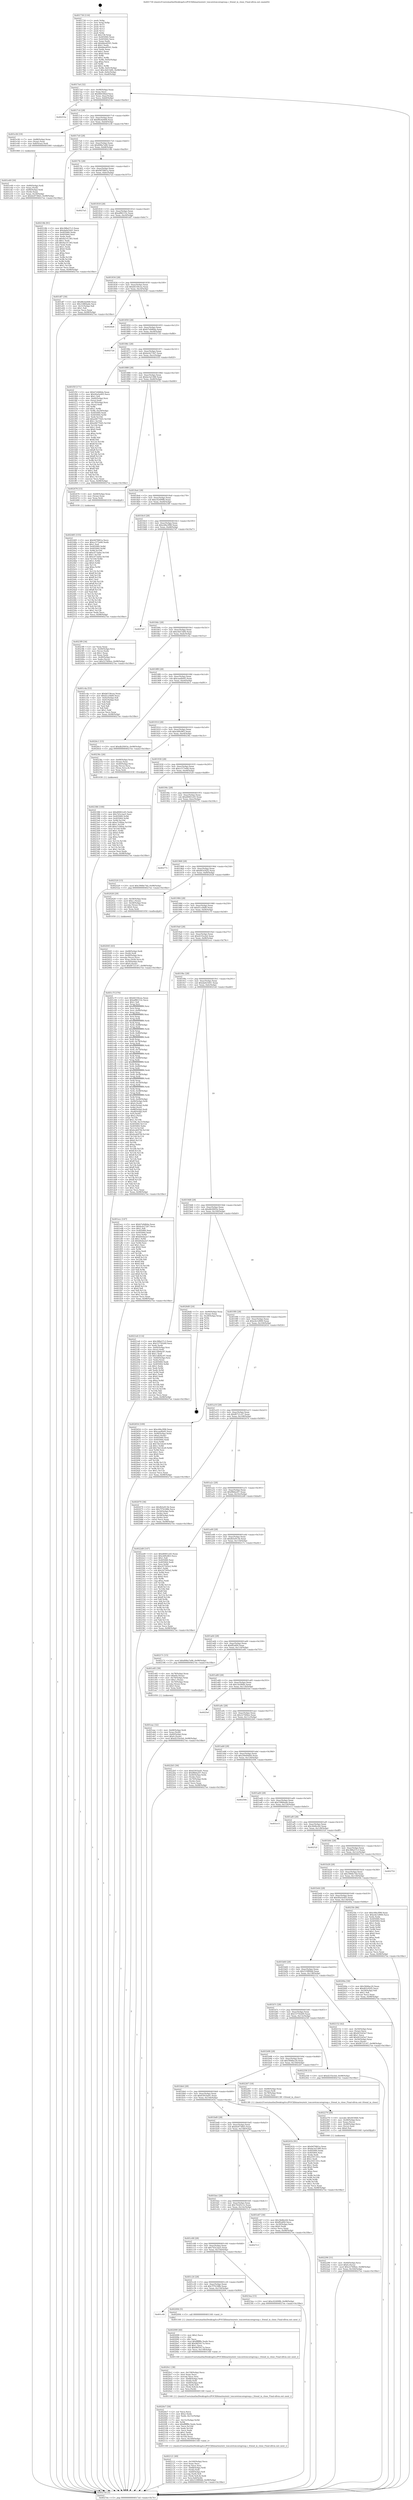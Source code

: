 digraph "0x401730" {
  label = "0x401730 (/mnt/c/Users/mathe/Desktop/tcc/POCII/binaries/extr_toxcoretoxcoregroup.c_friend_in_close_Final-ollvm.out::main(0))"
  labelloc = "t"
  node[shape=record]

  Entry [label="",width=0.3,height=0.3,shape=circle,fillcolor=black,style=filled]
  "0x4017a4" [label="{
     0x4017a4 [32]\l
     | [instrs]\l
     &nbsp;&nbsp;0x4017a4 \<+6\>: mov -0x98(%rbp),%eax\l
     &nbsp;&nbsp;0x4017aa \<+2\>: mov %eax,%ecx\l
     &nbsp;&nbsp;0x4017ac \<+6\>: sub $0x86030bef,%ecx\l
     &nbsp;&nbsp;0x4017b2 \<+6\>: mov %eax,-0xac(%rbp)\l
     &nbsp;&nbsp;0x4017b8 \<+6\>: mov %ecx,-0xb0(%rbp)\l
     &nbsp;&nbsp;0x4017be \<+6\>: je 000000000040253e \<main+0xe0e\>\l
  }"]
  "0x40253e" [label="{
     0x40253e\l
  }", style=dashed]
  "0x4017c4" [label="{
     0x4017c4 [28]\l
     | [instrs]\l
     &nbsp;&nbsp;0x4017c4 \<+5\>: jmp 00000000004017c9 \<main+0x99\>\l
     &nbsp;&nbsp;0x4017c9 \<+6\>: mov -0xac(%rbp),%eax\l
     &nbsp;&nbsp;0x4017cf \<+5\>: sub $0x86cbe668,%eax\l
     &nbsp;&nbsp;0x4017d4 \<+6\>: mov %eax,-0xb4(%rbp)\l
     &nbsp;&nbsp;0x4017da \<+6\>: je 0000000000401e36 \<main+0x706\>\l
  }"]
  Exit [label="",width=0.3,height=0.3,shape=circle,fillcolor=black,style=filled,peripheries=2]
  "0x401e36" [label="{
     0x401e36 [19]\l
     | [instrs]\l
     &nbsp;&nbsp;0x401e36 \<+7\>: mov -0x88(%rbp),%rax\l
     &nbsp;&nbsp;0x401e3d \<+3\>: mov (%rax),%rax\l
     &nbsp;&nbsp;0x401e40 \<+4\>: mov 0x8(%rax),%rdi\l
     &nbsp;&nbsp;0x401e44 \<+5\>: call 0000000000401060 \<atoi@plt\>\l
     | [calls]\l
     &nbsp;&nbsp;0x401060 \{1\} (unknown)\l
  }"]
  "0x4017e0" [label="{
     0x4017e0 [28]\l
     | [instrs]\l
     &nbsp;&nbsp;0x4017e0 \<+5\>: jmp 00000000004017e5 \<main+0xb5\>\l
     &nbsp;&nbsp;0x4017e5 \<+6\>: mov -0xac(%rbp),%eax\l
     &nbsp;&nbsp;0x4017eb \<+5\>: sub $0x898a7a96,%eax\l
     &nbsp;&nbsp;0x4017f0 \<+6\>: mov %eax,-0xb8(%rbp)\l
     &nbsp;&nbsp;0x4017f6 \<+6\>: je 000000000040218b \<main+0xa5b\>\l
  }"]
  "0x402485" [label="{
     0x402485 [155]\l
     | [instrs]\l
     &nbsp;&nbsp;0x402485 \<+5\>: mov $0x9d7fd61a,%ecx\l
     &nbsp;&nbsp;0x40248a \<+5\>: mov $0xcc573e66,%edx\l
     &nbsp;&nbsp;0x40248f \<+3\>: mov $0x1,%sil\l
     &nbsp;&nbsp;0x402492 \<+8\>: mov 0x405060,%r8d\l
     &nbsp;&nbsp;0x40249a \<+8\>: mov 0x405064,%r9d\l
     &nbsp;&nbsp;0x4024a2 \<+3\>: mov %r8d,%r10d\l
     &nbsp;&nbsp;0x4024a5 \<+7\>: add $0xc073afee,%r10d\l
     &nbsp;&nbsp;0x4024ac \<+4\>: sub $0x1,%r10d\l
     &nbsp;&nbsp;0x4024b0 \<+7\>: sub $0xc073afee,%r10d\l
     &nbsp;&nbsp;0x4024b7 \<+4\>: imul %r10d,%r8d\l
     &nbsp;&nbsp;0x4024bb \<+4\>: and $0x1,%r8d\l
     &nbsp;&nbsp;0x4024bf \<+4\>: cmp $0x0,%r8d\l
     &nbsp;&nbsp;0x4024c3 \<+4\>: sete %r11b\l
     &nbsp;&nbsp;0x4024c7 \<+4\>: cmp $0xa,%r9d\l
     &nbsp;&nbsp;0x4024cb \<+3\>: setl %bl\l
     &nbsp;&nbsp;0x4024ce \<+3\>: mov %r11b,%r14b\l
     &nbsp;&nbsp;0x4024d1 \<+4\>: xor $0xff,%r14b\l
     &nbsp;&nbsp;0x4024d5 \<+3\>: mov %bl,%r15b\l
     &nbsp;&nbsp;0x4024d8 \<+4\>: xor $0xff,%r15b\l
     &nbsp;&nbsp;0x4024dc \<+4\>: xor $0x1,%sil\l
     &nbsp;&nbsp;0x4024e0 \<+3\>: mov %r14b,%r12b\l
     &nbsp;&nbsp;0x4024e3 \<+4\>: and $0xff,%r12b\l
     &nbsp;&nbsp;0x4024e7 \<+3\>: and %sil,%r11b\l
     &nbsp;&nbsp;0x4024ea \<+3\>: mov %r15b,%r13b\l
     &nbsp;&nbsp;0x4024ed \<+4\>: and $0xff,%r13b\l
     &nbsp;&nbsp;0x4024f1 \<+3\>: and %sil,%bl\l
     &nbsp;&nbsp;0x4024f4 \<+3\>: or %r11b,%r12b\l
     &nbsp;&nbsp;0x4024f7 \<+3\>: or %bl,%r13b\l
     &nbsp;&nbsp;0x4024fa \<+3\>: xor %r13b,%r12b\l
     &nbsp;&nbsp;0x4024fd \<+3\>: or %r15b,%r14b\l
     &nbsp;&nbsp;0x402500 \<+4\>: xor $0xff,%r14b\l
     &nbsp;&nbsp;0x402504 \<+4\>: or $0x1,%sil\l
     &nbsp;&nbsp;0x402508 \<+3\>: and %sil,%r14b\l
     &nbsp;&nbsp;0x40250b \<+3\>: or %r14b,%r12b\l
     &nbsp;&nbsp;0x40250e \<+4\>: test $0x1,%r12b\l
     &nbsp;&nbsp;0x402512 \<+3\>: cmovne %edx,%ecx\l
     &nbsp;&nbsp;0x402515 \<+6\>: mov %ecx,-0x98(%rbp)\l
     &nbsp;&nbsp;0x40251b \<+5\>: jmp 00000000004027ee \<main+0x10be\>\l
  }"]
  "0x40218b" [label="{
     0x40218b [91]\l
     | [instrs]\l
     &nbsp;&nbsp;0x40218b \<+5\>: mov $0x388a57c3,%eax\l
     &nbsp;&nbsp;0x402190 \<+5\>: mov $0xda0e5441,%ecx\l
     &nbsp;&nbsp;0x402195 \<+7\>: mov 0x405060,%edx\l
     &nbsp;&nbsp;0x40219c \<+7\>: mov 0x405064,%esi\l
     &nbsp;&nbsp;0x4021a3 \<+2\>: mov %edx,%edi\l
     &nbsp;&nbsp;0x4021a5 \<+6\>: sub $0x9a141365,%edi\l
     &nbsp;&nbsp;0x4021ab \<+3\>: sub $0x1,%edi\l
     &nbsp;&nbsp;0x4021ae \<+6\>: add $0x9a141365,%edi\l
     &nbsp;&nbsp;0x4021b4 \<+3\>: imul %edi,%edx\l
     &nbsp;&nbsp;0x4021b7 \<+3\>: and $0x1,%edx\l
     &nbsp;&nbsp;0x4021ba \<+3\>: cmp $0x0,%edx\l
     &nbsp;&nbsp;0x4021bd \<+4\>: sete %r8b\l
     &nbsp;&nbsp;0x4021c1 \<+3\>: cmp $0xa,%esi\l
     &nbsp;&nbsp;0x4021c4 \<+4\>: setl %r9b\l
     &nbsp;&nbsp;0x4021c8 \<+3\>: mov %r8b,%r10b\l
     &nbsp;&nbsp;0x4021cb \<+3\>: and %r9b,%r10b\l
     &nbsp;&nbsp;0x4021ce \<+3\>: xor %r9b,%r8b\l
     &nbsp;&nbsp;0x4021d1 \<+3\>: or %r8b,%r10b\l
     &nbsp;&nbsp;0x4021d4 \<+4\>: test $0x1,%r10b\l
     &nbsp;&nbsp;0x4021d8 \<+3\>: cmovne %ecx,%eax\l
     &nbsp;&nbsp;0x4021db \<+6\>: mov %eax,-0x98(%rbp)\l
     &nbsp;&nbsp;0x4021e1 \<+5\>: jmp 00000000004027ee \<main+0x10be\>\l
  }"]
  "0x4017fc" [label="{
     0x4017fc [28]\l
     | [instrs]\l
     &nbsp;&nbsp;0x4017fc \<+5\>: jmp 0000000000401801 \<main+0xd1\>\l
     &nbsp;&nbsp;0x401801 \<+6\>: mov -0xac(%rbp),%eax\l
     &nbsp;&nbsp;0x401807 \<+5\>: sub $0x9d7fd61a,%eax\l
     &nbsp;&nbsp;0x40180c \<+6\>: mov %eax,-0xbc(%rbp)\l
     &nbsp;&nbsp;0x401812 \<+6\>: je 00000000004027a5 \<main+0x1075\>\l
  }"]
  "0x402386" [label="{
     0x402386 [100]\l
     | [instrs]\l
     &nbsp;&nbsp;0x402386 \<+5\>: mov $0xd0061e45,%edx\l
     &nbsp;&nbsp;0x40238b \<+5\>: mov $0x7d3c2ae5,%esi\l
     &nbsp;&nbsp;0x402390 \<+8\>: mov 0x405060,%r8d\l
     &nbsp;&nbsp;0x402398 \<+8\>: mov 0x405064,%r9d\l
     &nbsp;&nbsp;0x4023a0 \<+3\>: mov %r8d,%r10d\l
     &nbsp;&nbsp;0x4023a3 \<+7\>: sub $0xe7cf4faa,%r10d\l
     &nbsp;&nbsp;0x4023aa \<+4\>: sub $0x1,%r10d\l
     &nbsp;&nbsp;0x4023ae \<+7\>: add $0xe7cf4faa,%r10d\l
     &nbsp;&nbsp;0x4023b5 \<+4\>: imul %r10d,%r8d\l
     &nbsp;&nbsp;0x4023b9 \<+4\>: and $0x1,%r8d\l
     &nbsp;&nbsp;0x4023bd \<+4\>: cmp $0x0,%r8d\l
     &nbsp;&nbsp;0x4023c1 \<+4\>: sete %r11b\l
     &nbsp;&nbsp;0x4023c5 \<+4\>: cmp $0xa,%r9d\l
     &nbsp;&nbsp;0x4023c9 \<+3\>: setl %bl\l
     &nbsp;&nbsp;0x4023cc \<+3\>: mov %r11b,%r14b\l
     &nbsp;&nbsp;0x4023cf \<+3\>: and %bl,%r14b\l
     &nbsp;&nbsp;0x4023d2 \<+3\>: xor %bl,%r11b\l
     &nbsp;&nbsp;0x4023d5 \<+3\>: or %r11b,%r14b\l
     &nbsp;&nbsp;0x4023d8 \<+4\>: test $0x1,%r14b\l
     &nbsp;&nbsp;0x4023dc \<+3\>: cmovne %esi,%edx\l
     &nbsp;&nbsp;0x4023df \<+6\>: mov %edx,-0x98(%rbp)\l
     &nbsp;&nbsp;0x4023e5 \<+5\>: jmp 00000000004027ee \<main+0x10be\>\l
  }"]
  "0x4027a5" [label="{
     0x4027a5\l
  }", style=dashed]
  "0x401818" [label="{
     0x401818 [28]\l
     | [instrs]\l
     &nbsp;&nbsp;0x401818 \<+5\>: jmp 000000000040181d \<main+0xed\>\l
     &nbsp;&nbsp;0x40181d \<+6\>: mov -0xac(%rbp),%eax\l
     &nbsp;&nbsp;0x401823 \<+5\>: sub $0xaf86153c,%eax\l
     &nbsp;&nbsp;0x401828 \<+6\>: mov %eax,-0xc0(%rbp)\l
     &nbsp;&nbsp;0x40182e \<+6\>: je 0000000000401df7 \<main+0x6c7\>\l
  }"]
  "0x402296" [label="{
     0x402296 [31]\l
     | [instrs]\l
     &nbsp;&nbsp;0x402296 \<+4\>: mov -0x40(%rbp),%rcx\l
     &nbsp;&nbsp;0x40229a \<+6\>: movl $0x0,(%rcx)\l
     &nbsp;&nbsp;0x4022a0 \<+10\>: movl $0x2276f4ee,-0x98(%rbp)\l
     &nbsp;&nbsp;0x4022aa \<+6\>: mov %eax,-0x164(%rbp)\l
     &nbsp;&nbsp;0x4022b0 \<+5\>: jmp 00000000004027ee \<main+0x10be\>\l
  }"]
  "0x401df7" [label="{
     0x401df7 [30]\l
     | [instrs]\l
     &nbsp;&nbsp;0x401df7 \<+5\>: mov $0x86cbe668,%eax\l
     &nbsp;&nbsp;0x401dfc \<+5\>: mov $0x33884ade,%ecx\l
     &nbsp;&nbsp;0x401e01 \<+3\>: mov -0x31(%rbp),%dl\l
     &nbsp;&nbsp;0x401e04 \<+3\>: test $0x1,%dl\l
     &nbsp;&nbsp;0x401e07 \<+3\>: cmovne %ecx,%eax\l
     &nbsp;&nbsp;0x401e0a \<+6\>: mov %eax,-0x98(%rbp)\l
     &nbsp;&nbsp;0x401e10 \<+5\>: jmp 00000000004027ee \<main+0x10be\>\l
  }"]
  "0x401834" [label="{
     0x401834 [28]\l
     | [instrs]\l
     &nbsp;&nbsp;0x401834 \<+5\>: jmp 0000000000401839 \<main+0x109\>\l
     &nbsp;&nbsp;0x401839 \<+6\>: mov -0xac(%rbp),%eax\l
     &nbsp;&nbsp;0x40183f \<+5\>: sub $0xb6336cea,%eax\l
     &nbsp;&nbsp;0x401844 \<+6\>: mov %eax,-0xc4(%rbp)\l
     &nbsp;&nbsp;0x40184a \<+6\>: je 00000000004026e8 \<main+0xfb8\>\l
  }"]
  "0x402279" [label="{
     0x402279 [29]\l
     | [instrs]\l
     &nbsp;&nbsp;0x402279 \<+10\>: movabs $0x4030b6,%rdi\l
     &nbsp;&nbsp;0x402283 \<+4\>: mov -0x48(%rbp),%rcx\l
     &nbsp;&nbsp;0x402287 \<+2\>: mov %eax,(%rcx)\l
     &nbsp;&nbsp;0x402289 \<+4\>: mov -0x48(%rbp),%rcx\l
     &nbsp;&nbsp;0x40228d \<+2\>: mov (%rcx),%esi\l
     &nbsp;&nbsp;0x40228f \<+2\>: mov $0x0,%al\l
     &nbsp;&nbsp;0x402291 \<+5\>: call 0000000000401040 \<printf@plt\>\l
     | [calls]\l
     &nbsp;&nbsp;0x401040 \{1\} (unknown)\l
  }"]
  "0x4026e8" [label="{
     0x4026e8\l
  }", style=dashed]
  "0x401850" [label="{
     0x401850 [28]\l
     | [instrs]\l
     &nbsp;&nbsp;0x401850 \<+5\>: jmp 0000000000401855 \<main+0x125\>\l
     &nbsp;&nbsp;0x401855 \<+6\>: mov -0xac(%rbp),%eax\l
     &nbsp;&nbsp;0x40185b \<+5\>: sub $0xb7e9d6da,%eax\l
     &nbsp;&nbsp;0x401860 \<+6\>: mov %eax,-0xc8(%rbp)\l
     &nbsp;&nbsp;0x401866 \<+6\>: je 000000000040272d \<main+0xffd\>\l
  }"]
  "0x402121" [label="{
     0x402121 [49]\l
     | [instrs]\l
     &nbsp;&nbsp;0x402121 \<+6\>: mov -0x160(%rbp),%ecx\l
     &nbsp;&nbsp;0x402127 \<+3\>: imul %eax,%ecx\l
     &nbsp;&nbsp;0x40212a \<+3\>: movslq %ecx,%rsi\l
     &nbsp;&nbsp;0x40212d \<+4\>: mov -0x68(%rbp),%rdi\l
     &nbsp;&nbsp;0x402131 \<+3\>: mov (%rdi),%rdi\l
     &nbsp;&nbsp;0x402134 \<+4\>: mov -0x60(%rbp),%r8\l
     &nbsp;&nbsp;0x402138 \<+3\>: movslq (%r8),%r8\l
     &nbsp;&nbsp;0x40213b \<+4\>: mov (%rdi,%r8,8),%rdi\l
     &nbsp;&nbsp;0x40213f \<+4\>: mov %rsi,0x8(%rdi)\l
     &nbsp;&nbsp;0x402143 \<+10\>: movl $0x510f89dd,-0x98(%rbp)\l
     &nbsp;&nbsp;0x40214d \<+5\>: jmp 00000000004027ee \<main+0x10be\>\l
  }"]
  "0x40272d" [label="{
     0x40272d\l
  }", style=dashed]
  "0x40186c" [label="{
     0x40186c [28]\l
     | [instrs]\l
     &nbsp;&nbsp;0x40186c \<+5\>: jmp 0000000000401871 \<main+0x141\>\l
     &nbsp;&nbsp;0x401871 \<+6\>: mov -0xac(%rbp),%eax\l
     &nbsp;&nbsp;0x401877 \<+5\>: sub $0xbcb272b7,%eax\l
     &nbsp;&nbsp;0x40187c \<+6\>: mov %eax,-0xcc(%rbp)\l
     &nbsp;&nbsp;0x401882 \<+6\>: je 0000000000401f5f \<main+0x82f\>\l
  }"]
  "0x4020e7" [label="{
     0x4020e7 [58]\l
     | [instrs]\l
     &nbsp;&nbsp;0x4020e7 \<+2\>: xor %ecx,%ecx\l
     &nbsp;&nbsp;0x4020e9 \<+5\>: mov $0x2,%edx\l
     &nbsp;&nbsp;0x4020ee \<+6\>: mov %edx,-0x15c(%rbp)\l
     &nbsp;&nbsp;0x4020f4 \<+1\>: cltd\l
     &nbsp;&nbsp;0x4020f5 \<+7\>: mov -0x15c(%rbp),%r9d\l
     &nbsp;&nbsp;0x4020fc \<+3\>: idiv %r9d\l
     &nbsp;&nbsp;0x4020ff \<+6\>: imul $0xfffffffe,%edx,%edx\l
     &nbsp;&nbsp;0x402105 \<+3\>: mov %ecx,%r10d\l
     &nbsp;&nbsp;0x402108 \<+3\>: sub %edx,%r10d\l
     &nbsp;&nbsp;0x40210b \<+2\>: mov %ecx,%edx\l
     &nbsp;&nbsp;0x40210d \<+3\>: sub $0x1,%edx\l
     &nbsp;&nbsp;0x402110 \<+3\>: add %edx,%r10d\l
     &nbsp;&nbsp;0x402113 \<+3\>: sub %r10d,%ecx\l
     &nbsp;&nbsp;0x402116 \<+6\>: mov %ecx,-0x160(%rbp)\l
     &nbsp;&nbsp;0x40211c \<+5\>: call 0000000000401160 \<next_i\>\l
     | [calls]\l
     &nbsp;&nbsp;0x401160 \{1\} (/mnt/c/Users/mathe/Desktop/tcc/POCII/binaries/extr_toxcoretoxcoregroup.c_friend_in_close_Final-ollvm.out::next_i)\l
  }"]
  "0x401f5f" [label="{
     0x401f5f [171]\l
     | [instrs]\l
     &nbsp;&nbsp;0x401f5f \<+5\>: mov $0xb7e9d6da,%eax\l
     &nbsp;&nbsp;0x401f64 \<+5\>: mov $0x40a5e493,%ecx\l
     &nbsp;&nbsp;0x401f69 \<+2\>: mov $0x1,%dl\l
     &nbsp;&nbsp;0x401f6b \<+4\>: mov -0x60(%rbp),%rsi\l
     &nbsp;&nbsp;0x401f6f \<+2\>: mov (%rsi),%edi\l
     &nbsp;&nbsp;0x401f71 \<+4\>: mov -0x70(%rbp),%rsi\l
     &nbsp;&nbsp;0x401f75 \<+2\>: cmp (%rsi),%edi\l
     &nbsp;&nbsp;0x401f77 \<+4\>: setl %r8b\l
     &nbsp;&nbsp;0x401f7b \<+4\>: and $0x1,%r8b\l
     &nbsp;&nbsp;0x401f7f \<+4\>: mov %r8b,-0x29(%rbp)\l
     &nbsp;&nbsp;0x401f83 \<+7\>: mov 0x405060,%edi\l
     &nbsp;&nbsp;0x401f8a \<+8\>: mov 0x405064,%r9d\l
     &nbsp;&nbsp;0x401f92 \<+3\>: mov %edi,%r10d\l
     &nbsp;&nbsp;0x401f95 \<+7\>: add $0xe0677645,%r10d\l
     &nbsp;&nbsp;0x401f9c \<+4\>: sub $0x1,%r10d\l
     &nbsp;&nbsp;0x401fa0 \<+7\>: sub $0xe0677645,%r10d\l
     &nbsp;&nbsp;0x401fa7 \<+4\>: imul %r10d,%edi\l
     &nbsp;&nbsp;0x401fab \<+3\>: and $0x1,%edi\l
     &nbsp;&nbsp;0x401fae \<+3\>: cmp $0x0,%edi\l
     &nbsp;&nbsp;0x401fb1 \<+4\>: sete %r8b\l
     &nbsp;&nbsp;0x401fb5 \<+4\>: cmp $0xa,%r9d\l
     &nbsp;&nbsp;0x401fb9 \<+4\>: setl %r11b\l
     &nbsp;&nbsp;0x401fbd \<+3\>: mov %r8b,%bl\l
     &nbsp;&nbsp;0x401fc0 \<+3\>: xor $0xff,%bl\l
     &nbsp;&nbsp;0x401fc3 \<+3\>: mov %r11b,%r14b\l
     &nbsp;&nbsp;0x401fc6 \<+4\>: xor $0xff,%r14b\l
     &nbsp;&nbsp;0x401fca \<+3\>: xor $0x1,%dl\l
     &nbsp;&nbsp;0x401fcd \<+3\>: mov %bl,%r15b\l
     &nbsp;&nbsp;0x401fd0 \<+4\>: and $0xff,%r15b\l
     &nbsp;&nbsp;0x401fd4 \<+3\>: and %dl,%r8b\l
     &nbsp;&nbsp;0x401fd7 \<+3\>: mov %r14b,%r12b\l
     &nbsp;&nbsp;0x401fda \<+4\>: and $0xff,%r12b\l
     &nbsp;&nbsp;0x401fde \<+3\>: and %dl,%r11b\l
     &nbsp;&nbsp;0x401fe1 \<+3\>: or %r8b,%r15b\l
     &nbsp;&nbsp;0x401fe4 \<+3\>: or %r11b,%r12b\l
     &nbsp;&nbsp;0x401fe7 \<+3\>: xor %r12b,%r15b\l
     &nbsp;&nbsp;0x401fea \<+3\>: or %r14b,%bl\l
     &nbsp;&nbsp;0x401fed \<+3\>: xor $0xff,%bl\l
     &nbsp;&nbsp;0x401ff0 \<+3\>: or $0x1,%dl\l
     &nbsp;&nbsp;0x401ff3 \<+2\>: and %dl,%bl\l
     &nbsp;&nbsp;0x401ff5 \<+3\>: or %bl,%r15b\l
     &nbsp;&nbsp;0x401ff8 \<+4\>: test $0x1,%r15b\l
     &nbsp;&nbsp;0x401ffc \<+3\>: cmovne %ecx,%eax\l
     &nbsp;&nbsp;0x401fff \<+6\>: mov %eax,-0x98(%rbp)\l
     &nbsp;&nbsp;0x402005 \<+5\>: jmp 00000000004027ee \<main+0x10be\>\l
  }"]
  "0x401888" [label="{
     0x401888 [28]\l
     | [instrs]\l
     &nbsp;&nbsp;0x401888 \<+5\>: jmp 000000000040188d \<main+0x15d\>\l
     &nbsp;&nbsp;0x40188d \<+6\>: mov -0xac(%rbp),%eax\l
     &nbsp;&nbsp;0x401893 \<+5\>: sub $0xbe3a5388,%eax\l
     &nbsp;&nbsp;0x401898 \<+6\>: mov %eax,-0xd0(%rbp)\l
     &nbsp;&nbsp;0x40189e \<+6\>: je 0000000000402476 \<main+0xd46\>\l
  }"]
  "0x4020c1" [label="{
     0x4020c1 [38]\l
     | [instrs]\l
     &nbsp;&nbsp;0x4020c1 \<+6\>: mov -0x158(%rbp),%ecx\l
     &nbsp;&nbsp;0x4020c7 \<+3\>: imul %eax,%ecx\l
     &nbsp;&nbsp;0x4020ca \<+3\>: movslq %ecx,%rsi\l
     &nbsp;&nbsp;0x4020cd \<+4\>: mov -0x68(%rbp),%rdi\l
     &nbsp;&nbsp;0x4020d1 \<+3\>: mov (%rdi),%rdi\l
     &nbsp;&nbsp;0x4020d4 \<+4\>: mov -0x60(%rbp),%r8\l
     &nbsp;&nbsp;0x4020d8 \<+3\>: movslq (%r8),%r8\l
     &nbsp;&nbsp;0x4020db \<+4\>: mov (%rdi,%r8,8),%rdi\l
     &nbsp;&nbsp;0x4020df \<+3\>: mov %rsi,(%rdi)\l
     &nbsp;&nbsp;0x4020e2 \<+5\>: call 0000000000401160 \<next_i\>\l
     | [calls]\l
     &nbsp;&nbsp;0x401160 \{1\} (/mnt/c/Users/mathe/Desktop/tcc/POCII/binaries/extr_toxcoretoxcoregroup.c_friend_in_close_Final-ollvm.out::next_i)\l
  }"]
  "0x402476" [label="{
     0x402476 [15]\l
     | [instrs]\l
     &nbsp;&nbsp;0x402476 \<+4\>: mov -0x68(%rbp),%rax\l
     &nbsp;&nbsp;0x40247a \<+3\>: mov (%rax),%rax\l
     &nbsp;&nbsp;0x40247d \<+3\>: mov %rax,%rdi\l
     &nbsp;&nbsp;0x402480 \<+5\>: call 0000000000401030 \<free@plt\>\l
     | [calls]\l
     &nbsp;&nbsp;0x401030 \{1\} (unknown)\l
  }"]
  "0x4018a4" [label="{
     0x4018a4 [28]\l
     | [instrs]\l
     &nbsp;&nbsp;0x4018a4 \<+5\>: jmp 00000000004018a9 \<main+0x179\>\l
     &nbsp;&nbsp;0x4018a9 \<+6\>: mov -0xac(%rbp),%eax\l
     &nbsp;&nbsp;0x4018af \<+5\>: sub $0xc02499fb,%eax\l
     &nbsp;&nbsp;0x4018b4 \<+6\>: mov %eax,-0xd4(%rbp)\l
     &nbsp;&nbsp;0x4018ba \<+6\>: je 00000000004023f9 \<main+0xcc9\>\l
  }"]
  "0x402099" [label="{
     0x402099 [40]\l
     | [instrs]\l
     &nbsp;&nbsp;0x402099 \<+5\>: mov $0x2,%ecx\l
     &nbsp;&nbsp;0x40209e \<+1\>: cltd\l
     &nbsp;&nbsp;0x40209f \<+2\>: idiv %ecx\l
     &nbsp;&nbsp;0x4020a1 \<+6\>: imul $0xfffffffe,%edx,%ecx\l
     &nbsp;&nbsp;0x4020a7 \<+6\>: add $0x96f3417a,%ecx\l
     &nbsp;&nbsp;0x4020ad \<+3\>: add $0x1,%ecx\l
     &nbsp;&nbsp;0x4020b0 \<+6\>: sub $0x96f3417a,%ecx\l
     &nbsp;&nbsp;0x4020b6 \<+6\>: mov %ecx,-0x158(%rbp)\l
     &nbsp;&nbsp;0x4020bc \<+5\>: call 0000000000401160 \<next_i\>\l
     | [calls]\l
     &nbsp;&nbsp;0x401160 \{1\} (/mnt/c/Users/mathe/Desktop/tcc/POCII/binaries/extr_toxcoretoxcoregroup.c_friend_in_close_Final-ollvm.out::next_i)\l
  }"]
  "0x4023f9" [label="{
     0x4023f9 [34]\l
     | [instrs]\l
     &nbsp;&nbsp;0x4023f9 \<+2\>: xor %eax,%eax\l
     &nbsp;&nbsp;0x4023fb \<+4\>: mov -0x40(%rbp),%rcx\l
     &nbsp;&nbsp;0x4023ff \<+2\>: mov (%rcx),%edx\l
     &nbsp;&nbsp;0x402401 \<+3\>: sub $0x1,%eax\l
     &nbsp;&nbsp;0x402404 \<+2\>: sub %eax,%edx\l
     &nbsp;&nbsp;0x402406 \<+4\>: mov -0x40(%rbp),%rcx\l
     &nbsp;&nbsp;0x40240a \<+2\>: mov %edx,(%rcx)\l
     &nbsp;&nbsp;0x40240c \<+10\>: movl $0x2276f4ee,-0x98(%rbp)\l
     &nbsp;&nbsp;0x402416 \<+5\>: jmp 00000000004027ee \<main+0x10be\>\l
  }"]
  "0x4018c0" [label="{
     0x4018c0 [28]\l
     | [instrs]\l
     &nbsp;&nbsp;0x4018c0 \<+5\>: jmp 00000000004018c5 \<main+0x195\>\l
     &nbsp;&nbsp;0x4018c5 \<+6\>: mov -0xac(%rbp),%eax\l
     &nbsp;&nbsp;0x4018cb \<+5\>: sub $0xc68a3f98,%eax\l
     &nbsp;&nbsp;0x4018d0 \<+6\>: mov %eax,-0xd8(%rbp)\l
     &nbsp;&nbsp;0x4018d6 \<+6\>: je 00000000004027d7 \<main+0x10a7\>\l
  }"]
  "0x401c40" [label="{
     0x401c40\l
  }", style=dashed]
  "0x4027d7" [label="{
     0x4027d7\l
  }", style=dashed]
  "0x4018dc" [label="{
     0x4018dc [28]\l
     | [instrs]\l
     &nbsp;&nbsp;0x4018dc \<+5\>: jmp 00000000004018e1 \<main+0x1b1\>\l
     &nbsp;&nbsp;0x4018e1 \<+6\>: mov -0xac(%rbp),%eax\l
     &nbsp;&nbsp;0x4018e7 \<+5\>: sub $0xc6d15df4,%eax\l
     &nbsp;&nbsp;0x4018ec \<+6\>: mov %eax,-0xdc(%rbp)\l
     &nbsp;&nbsp;0x4018f2 \<+6\>: je 0000000000401c4a \<main+0x51a\>\l
  }"]
  "0x402094" [label="{
     0x402094 [5]\l
     | [instrs]\l
     &nbsp;&nbsp;0x402094 \<+5\>: call 0000000000401160 \<next_i\>\l
     | [calls]\l
     &nbsp;&nbsp;0x401160 \{1\} (/mnt/c/Users/mathe/Desktop/tcc/POCII/binaries/extr_toxcoretoxcoregroup.c_friend_in_close_Final-ollvm.out::next_i)\l
  }"]
  "0x401c4a" [label="{
     0x401c4a [53]\l
     | [instrs]\l
     &nbsp;&nbsp;0x401c4a \<+5\>: mov $0xb6336cea,%eax\l
     &nbsp;&nbsp;0x401c4f \<+5\>: mov $0xd1ccfdd9,%ecx\l
     &nbsp;&nbsp;0x401c54 \<+6\>: mov -0x92(%rbp),%dl\l
     &nbsp;&nbsp;0x401c5a \<+7\>: mov -0x91(%rbp),%sil\l
     &nbsp;&nbsp;0x401c61 \<+3\>: mov %dl,%dil\l
     &nbsp;&nbsp;0x401c64 \<+3\>: and %sil,%dil\l
     &nbsp;&nbsp;0x401c67 \<+3\>: xor %sil,%dl\l
     &nbsp;&nbsp;0x401c6a \<+3\>: or %dl,%dil\l
     &nbsp;&nbsp;0x401c6d \<+4\>: test $0x1,%dil\l
     &nbsp;&nbsp;0x401c71 \<+3\>: cmovne %ecx,%eax\l
     &nbsp;&nbsp;0x401c74 \<+6\>: mov %eax,-0x98(%rbp)\l
     &nbsp;&nbsp;0x401c7a \<+5\>: jmp 00000000004027ee \<main+0x10be\>\l
  }"]
  "0x4018f8" [label="{
     0x4018f8 [28]\l
     | [instrs]\l
     &nbsp;&nbsp;0x4018f8 \<+5\>: jmp 00000000004018fd \<main+0x1cd\>\l
     &nbsp;&nbsp;0x4018fd \<+6\>: mov -0xac(%rbp),%eax\l
     &nbsp;&nbsp;0x401903 \<+5\>: sub $0xcaa4fa95,%eax\l
     &nbsp;&nbsp;0x401908 \<+6\>: mov %eax,-0xe0(%rbp)\l
     &nbsp;&nbsp;0x40190e \<+6\>: je 00000000004026c1 \<main+0xf91\>\l
  }"]
  "0x4027ee" [label="{
     0x4027ee [5]\l
     | [instrs]\l
     &nbsp;&nbsp;0x4027ee \<+5\>: jmp 00000000004017a4 \<main+0x74\>\l
  }"]
  "0x401730" [label="{
     0x401730 [116]\l
     | [instrs]\l
     &nbsp;&nbsp;0x401730 \<+1\>: push %rbp\l
     &nbsp;&nbsp;0x401731 \<+3\>: mov %rsp,%rbp\l
     &nbsp;&nbsp;0x401734 \<+2\>: push %r15\l
     &nbsp;&nbsp;0x401736 \<+2\>: push %r14\l
     &nbsp;&nbsp;0x401738 \<+2\>: push %r13\l
     &nbsp;&nbsp;0x40173a \<+2\>: push %r12\l
     &nbsp;&nbsp;0x40173c \<+1\>: push %rbx\l
     &nbsp;&nbsp;0x40173d \<+7\>: sub $0x158,%rsp\l
     &nbsp;&nbsp;0x401744 \<+7\>: mov 0x405060,%eax\l
     &nbsp;&nbsp;0x40174b \<+7\>: mov 0x405064,%ecx\l
     &nbsp;&nbsp;0x401752 \<+2\>: mov %eax,%edx\l
     &nbsp;&nbsp;0x401754 \<+6\>: add $0xbbee8301,%edx\l
     &nbsp;&nbsp;0x40175a \<+3\>: sub $0x1,%edx\l
     &nbsp;&nbsp;0x40175d \<+6\>: sub $0xbbee8301,%edx\l
     &nbsp;&nbsp;0x401763 \<+3\>: imul %edx,%eax\l
     &nbsp;&nbsp;0x401766 \<+3\>: and $0x1,%eax\l
     &nbsp;&nbsp;0x401769 \<+3\>: cmp $0x0,%eax\l
     &nbsp;&nbsp;0x40176c \<+4\>: sete %r8b\l
     &nbsp;&nbsp;0x401770 \<+4\>: and $0x1,%r8b\l
     &nbsp;&nbsp;0x401774 \<+7\>: mov %r8b,-0x92(%rbp)\l
     &nbsp;&nbsp;0x40177b \<+3\>: cmp $0xa,%ecx\l
     &nbsp;&nbsp;0x40177e \<+4\>: setl %r8b\l
     &nbsp;&nbsp;0x401782 \<+4\>: and $0x1,%r8b\l
     &nbsp;&nbsp;0x401786 \<+7\>: mov %r8b,-0x91(%rbp)\l
     &nbsp;&nbsp;0x40178d \<+10\>: movl $0xc6d15df4,-0x98(%rbp)\l
     &nbsp;&nbsp;0x401797 \<+6\>: mov %edi,-0x9c(%rbp)\l
     &nbsp;&nbsp;0x40179d \<+7\>: mov %rsi,-0xa8(%rbp)\l
  }"]
  "0x401c24" [label="{
     0x401c24 [28]\l
     | [instrs]\l
     &nbsp;&nbsp;0x401c24 \<+5\>: jmp 0000000000401c29 \<main+0x4f9\>\l
     &nbsp;&nbsp;0x401c29 \<+6\>: mov -0xac(%rbp),%eax\l
     &nbsp;&nbsp;0x401c2f \<+5\>: sub $0x7f76188b,%eax\l
     &nbsp;&nbsp;0x401c34 \<+6\>: mov %eax,-0x154(%rbp)\l
     &nbsp;&nbsp;0x401c3a \<+6\>: je 0000000000402094 \<main+0x964\>\l
  }"]
  "0x4026c1" [label="{
     0x4026c1 [15]\l
     | [instrs]\l
     &nbsp;&nbsp;0x4026c1 \<+10\>: movl $0xdb2f493e,-0x98(%rbp)\l
     &nbsp;&nbsp;0x4026cb \<+5\>: jmp 00000000004027ee \<main+0x10be\>\l
  }"]
  "0x401914" [label="{
     0x401914 [28]\l
     | [instrs]\l
     &nbsp;&nbsp;0x401914 \<+5\>: jmp 0000000000401919 \<main+0x1e9\>\l
     &nbsp;&nbsp;0x401919 \<+6\>: mov -0xac(%rbp),%eax\l
     &nbsp;&nbsp;0x40191f \<+5\>: sub $0xcbf0c863,%eax\l
     &nbsp;&nbsp;0x401924 \<+6\>: mov %eax,-0xe4(%rbp)\l
     &nbsp;&nbsp;0x40192a \<+6\>: je 000000000040236c \<main+0xc3c\>\l
  }"]
  "0x4023ea" [label="{
     0x4023ea [15]\l
     | [instrs]\l
     &nbsp;&nbsp;0x4023ea \<+10\>: movl $0xc02499fb,-0x98(%rbp)\l
     &nbsp;&nbsp;0x4023f4 \<+5\>: jmp 00000000004027ee \<main+0x10be\>\l
  }"]
  "0x40236c" [label="{
     0x40236c [26]\l
     | [instrs]\l
     &nbsp;&nbsp;0x40236c \<+4\>: mov -0x68(%rbp),%rax\l
     &nbsp;&nbsp;0x402370 \<+3\>: mov (%rax),%rax\l
     &nbsp;&nbsp;0x402373 \<+4\>: mov -0x40(%rbp),%rcx\l
     &nbsp;&nbsp;0x402377 \<+3\>: movslq (%rcx),%rcx\l
     &nbsp;&nbsp;0x40237a \<+4\>: mov (%rax,%rcx,8),%rax\l
     &nbsp;&nbsp;0x40237e \<+3\>: mov %rax,%rdi\l
     &nbsp;&nbsp;0x402381 \<+5\>: call 0000000000401030 \<free@plt\>\l
     | [calls]\l
     &nbsp;&nbsp;0x401030 \{1\} (unknown)\l
  }"]
  "0x401930" [label="{
     0x401930 [28]\l
     | [instrs]\l
     &nbsp;&nbsp;0x401930 \<+5\>: jmp 0000000000401935 \<main+0x205\>\l
     &nbsp;&nbsp;0x401935 \<+6\>: mov -0xac(%rbp),%eax\l
     &nbsp;&nbsp;0x40193b \<+5\>: sub $0xcc573e66,%eax\l
     &nbsp;&nbsp;0x401940 \<+6\>: mov %eax,-0xe8(%rbp)\l
     &nbsp;&nbsp;0x401946 \<+6\>: je 0000000000402520 \<main+0xdf0\>\l
  }"]
  "0x401c08" [label="{
     0x401c08 [28]\l
     | [instrs]\l
     &nbsp;&nbsp;0x401c08 \<+5\>: jmp 0000000000401c0d \<main+0x4dd\>\l
     &nbsp;&nbsp;0x401c0d \<+6\>: mov -0xac(%rbp),%eax\l
     &nbsp;&nbsp;0x401c13 \<+5\>: sub $0x7d3c2ae5,%eax\l
     &nbsp;&nbsp;0x401c18 \<+6\>: mov %eax,-0x150(%rbp)\l
     &nbsp;&nbsp;0x401c1e \<+6\>: je 00000000004023ea \<main+0xcba\>\l
  }"]
  "0x402520" [label="{
     0x402520 [15]\l
     | [instrs]\l
     &nbsp;&nbsp;0x402520 \<+10\>: movl $0x3968e74d,-0x98(%rbp)\l
     &nbsp;&nbsp;0x40252a \<+5\>: jmp 00000000004027ee \<main+0x10be\>\l
  }"]
  "0x40194c" [label="{
     0x40194c [28]\l
     | [instrs]\l
     &nbsp;&nbsp;0x40194c \<+5\>: jmp 0000000000401951 \<main+0x221\>\l
     &nbsp;&nbsp;0x401951 \<+6\>: mov -0xac(%rbp),%eax\l
     &nbsp;&nbsp;0x401957 \<+5\>: sub $0xd0061e45,%eax\l
     &nbsp;&nbsp;0x40195c \<+6\>: mov %eax,-0xec(%rbp)\l
     &nbsp;&nbsp;0x401962 \<+6\>: je 000000000040277c \<main+0x104c\>\l
  }"]
  "0x4027c3" [label="{
     0x4027c3\l
  }", style=dashed]
  "0x40277c" [label="{
     0x40277c\l
  }", style=dashed]
  "0x401968" [label="{
     0x401968 [28]\l
     | [instrs]\l
     &nbsp;&nbsp;0x401968 \<+5\>: jmp 000000000040196d \<main+0x23d\>\l
     &nbsp;&nbsp;0x40196d \<+6\>: mov -0xac(%rbp),%eax\l
     &nbsp;&nbsp;0x401973 \<+5\>: sub $0xd03c92f2,%eax\l
     &nbsp;&nbsp;0x401978 \<+6\>: mov %eax,-0xf0(%rbp)\l
     &nbsp;&nbsp;0x40197e \<+6\>: je 0000000000402028 \<main+0x8f8\>\l
  }"]
  "0x402045" [label="{
     0x402045 [43]\l
     | [instrs]\l
     &nbsp;&nbsp;0x402045 \<+4\>: mov -0x68(%rbp),%rdi\l
     &nbsp;&nbsp;0x402049 \<+3\>: mov (%rdi),%rdi\l
     &nbsp;&nbsp;0x40204c \<+4\>: mov -0x60(%rbp),%rcx\l
     &nbsp;&nbsp;0x402050 \<+3\>: movslq (%rcx),%rcx\l
     &nbsp;&nbsp;0x402053 \<+4\>: mov %rax,(%rdi,%rcx,8)\l
     &nbsp;&nbsp;0x402057 \<+4\>: mov -0x50(%rbp),%rax\l
     &nbsp;&nbsp;0x40205b \<+6\>: movl $0x0,(%rax)\l
     &nbsp;&nbsp;0x402061 \<+10\>: movl $0xf6721c47,-0x98(%rbp)\l
     &nbsp;&nbsp;0x40206b \<+5\>: jmp 00000000004027ee \<main+0x10be\>\l
  }"]
  "0x402028" [label="{
     0x402028 [29]\l
     | [instrs]\l
     &nbsp;&nbsp;0x402028 \<+4\>: mov -0x58(%rbp),%rax\l
     &nbsp;&nbsp;0x40202c \<+6\>: movl $0x1,(%rax)\l
     &nbsp;&nbsp;0x402032 \<+4\>: mov -0x58(%rbp),%rax\l
     &nbsp;&nbsp;0x402036 \<+3\>: movslq (%rax),%rax\l
     &nbsp;&nbsp;0x402039 \<+4\>: shl $0x4,%rax\l
     &nbsp;&nbsp;0x40203d \<+3\>: mov %rax,%rdi\l
     &nbsp;&nbsp;0x402040 \<+5\>: call 0000000000401050 \<malloc@plt\>\l
     | [calls]\l
     &nbsp;&nbsp;0x401050 \{1\} (unknown)\l
  }"]
  "0x401984" [label="{
     0x401984 [28]\l
     | [instrs]\l
     &nbsp;&nbsp;0x401984 \<+5\>: jmp 0000000000401989 \<main+0x259\>\l
     &nbsp;&nbsp;0x401989 \<+6\>: mov -0xac(%rbp),%eax\l
     &nbsp;&nbsp;0x40198f \<+5\>: sub $0xd1ccfdd9,%eax\l
     &nbsp;&nbsp;0x401994 \<+6\>: mov %eax,-0xf4(%rbp)\l
     &nbsp;&nbsp;0x40199a \<+6\>: je 0000000000401c7f \<main+0x54f\>\l
  }"]
  "0x401eac" [label="{
     0x401eac [32]\l
     | [instrs]\l
     &nbsp;&nbsp;0x401eac \<+4\>: mov -0x68(%rbp),%rdi\l
     &nbsp;&nbsp;0x401eb0 \<+3\>: mov %rax,(%rdi)\l
     &nbsp;&nbsp;0x401eb3 \<+4\>: mov -0x60(%rbp),%rax\l
     &nbsp;&nbsp;0x401eb7 \<+6\>: movl $0x0,(%rax)\l
     &nbsp;&nbsp;0x401ebd \<+10\>: movl $0xd235ecb4,-0x98(%rbp)\l
     &nbsp;&nbsp;0x401ec7 \<+5\>: jmp 00000000004027ee \<main+0x10be\>\l
  }"]
  "0x401c7f" [label="{
     0x401c7f [376]\l
     | [instrs]\l
     &nbsp;&nbsp;0x401c7f \<+5\>: mov $0xb6336cea,%eax\l
     &nbsp;&nbsp;0x401c84 \<+5\>: mov $0xaf86153c,%ecx\l
     &nbsp;&nbsp;0x401c89 \<+2\>: mov $0x1,%dl\l
     &nbsp;&nbsp;0x401c8b \<+3\>: mov %rsp,%rsi\l
     &nbsp;&nbsp;0x401c8e \<+4\>: add $0xfffffffffffffff0,%rsi\l
     &nbsp;&nbsp;0x401c92 \<+3\>: mov %rsi,%rsp\l
     &nbsp;&nbsp;0x401c95 \<+7\>: mov %rsi,-0x90(%rbp)\l
     &nbsp;&nbsp;0x401c9c \<+3\>: mov %rsp,%rsi\l
     &nbsp;&nbsp;0x401c9f \<+4\>: add $0xfffffffffffffff0,%rsi\l
     &nbsp;&nbsp;0x401ca3 \<+3\>: mov %rsi,%rsp\l
     &nbsp;&nbsp;0x401ca6 \<+3\>: mov %rsp,%rdi\l
     &nbsp;&nbsp;0x401ca9 \<+4\>: add $0xfffffffffffffff0,%rdi\l
     &nbsp;&nbsp;0x401cad \<+3\>: mov %rdi,%rsp\l
     &nbsp;&nbsp;0x401cb0 \<+7\>: mov %rdi,-0x88(%rbp)\l
     &nbsp;&nbsp;0x401cb7 \<+3\>: mov %rsp,%rdi\l
     &nbsp;&nbsp;0x401cba \<+4\>: add $0xfffffffffffffff0,%rdi\l
     &nbsp;&nbsp;0x401cbe \<+3\>: mov %rdi,%rsp\l
     &nbsp;&nbsp;0x401cc1 \<+4\>: mov %rdi,-0x80(%rbp)\l
     &nbsp;&nbsp;0x401cc5 \<+3\>: mov %rsp,%rdi\l
     &nbsp;&nbsp;0x401cc8 \<+4\>: add $0xfffffffffffffff0,%rdi\l
     &nbsp;&nbsp;0x401ccc \<+3\>: mov %rdi,%rsp\l
     &nbsp;&nbsp;0x401ccf \<+4\>: mov %rdi,-0x78(%rbp)\l
     &nbsp;&nbsp;0x401cd3 \<+3\>: mov %rsp,%rdi\l
     &nbsp;&nbsp;0x401cd6 \<+4\>: add $0xfffffffffffffff0,%rdi\l
     &nbsp;&nbsp;0x401cda \<+3\>: mov %rdi,%rsp\l
     &nbsp;&nbsp;0x401cdd \<+4\>: mov %rdi,-0x70(%rbp)\l
     &nbsp;&nbsp;0x401ce1 \<+3\>: mov %rsp,%rdi\l
     &nbsp;&nbsp;0x401ce4 \<+4\>: add $0xfffffffffffffff0,%rdi\l
     &nbsp;&nbsp;0x401ce8 \<+3\>: mov %rdi,%rsp\l
     &nbsp;&nbsp;0x401ceb \<+4\>: mov %rdi,-0x68(%rbp)\l
     &nbsp;&nbsp;0x401cef \<+3\>: mov %rsp,%rdi\l
     &nbsp;&nbsp;0x401cf2 \<+4\>: add $0xfffffffffffffff0,%rdi\l
     &nbsp;&nbsp;0x401cf6 \<+3\>: mov %rdi,%rsp\l
     &nbsp;&nbsp;0x401cf9 \<+4\>: mov %rdi,-0x60(%rbp)\l
     &nbsp;&nbsp;0x401cfd \<+3\>: mov %rsp,%rdi\l
     &nbsp;&nbsp;0x401d00 \<+4\>: add $0xfffffffffffffff0,%rdi\l
     &nbsp;&nbsp;0x401d04 \<+3\>: mov %rdi,%rsp\l
     &nbsp;&nbsp;0x401d07 \<+4\>: mov %rdi,-0x58(%rbp)\l
     &nbsp;&nbsp;0x401d0b \<+3\>: mov %rsp,%rdi\l
     &nbsp;&nbsp;0x401d0e \<+4\>: add $0xfffffffffffffff0,%rdi\l
     &nbsp;&nbsp;0x401d12 \<+3\>: mov %rdi,%rsp\l
     &nbsp;&nbsp;0x401d15 \<+4\>: mov %rdi,-0x50(%rbp)\l
     &nbsp;&nbsp;0x401d19 \<+3\>: mov %rsp,%rdi\l
     &nbsp;&nbsp;0x401d1c \<+4\>: add $0xfffffffffffffff0,%rdi\l
     &nbsp;&nbsp;0x401d20 \<+3\>: mov %rdi,%rsp\l
     &nbsp;&nbsp;0x401d23 \<+4\>: mov %rdi,-0x48(%rbp)\l
     &nbsp;&nbsp;0x401d27 \<+3\>: mov %rsp,%rdi\l
     &nbsp;&nbsp;0x401d2a \<+4\>: add $0xfffffffffffffff0,%rdi\l
     &nbsp;&nbsp;0x401d2e \<+3\>: mov %rdi,%rsp\l
     &nbsp;&nbsp;0x401d31 \<+4\>: mov %rdi,-0x40(%rbp)\l
     &nbsp;&nbsp;0x401d35 \<+7\>: mov -0x90(%rbp),%rdi\l
     &nbsp;&nbsp;0x401d3c \<+6\>: movl $0x0,(%rdi)\l
     &nbsp;&nbsp;0x401d42 \<+7\>: mov -0x9c(%rbp),%r8d\l
     &nbsp;&nbsp;0x401d49 \<+3\>: mov %r8d,(%rsi)\l
     &nbsp;&nbsp;0x401d4c \<+7\>: mov -0x88(%rbp),%rdi\l
     &nbsp;&nbsp;0x401d53 \<+7\>: mov -0xa8(%rbp),%r9\l
     &nbsp;&nbsp;0x401d5a \<+3\>: mov %r9,(%rdi)\l
     &nbsp;&nbsp;0x401d5d \<+3\>: cmpl $0x2,(%rsi)\l
     &nbsp;&nbsp;0x401d60 \<+4\>: setne %r10b\l
     &nbsp;&nbsp;0x401d64 \<+4\>: and $0x1,%r10b\l
     &nbsp;&nbsp;0x401d68 \<+4\>: mov %r10b,-0x31(%rbp)\l
     &nbsp;&nbsp;0x401d6c \<+8\>: mov 0x405060,%r11d\l
     &nbsp;&nbsp;0x401d74 \<+7\>: mov 0x405064,%ebx\l
     &nbsp;&nbsp;0x401d7b \<+3\>: mov %r11d,%r14d\l
     &nbsp;&nbsp;0x401d7e \<+7\>: add $0xbcab97fd,%r14d\l
     &nbsp;&nbsp;0x401d85 \<+4\>: sub $0x1,%r14d\l
     &nbsp;&nbsp;0x401d89 \<+7\>: sub $0xbcab97fd,%r14d\l
     &nbsp;&nbsp;0x401d90 \<+4\>: imul %r14d,%r11d\l
     &nbsp;&nbsp;0x401d94 \<+4\>: and $0x1,%r11d\l
     &nbsp;&nbsp;0x401d98 \<+4\>: cmp $0x0,%r11d\l
     &nbsp;&nbsp;0x401d9c \<+4\>: sete %r10b\l
     &nbsp;&nbsp;0x401da0 \<+3\>: cmp $0xa,%ebx\l
     &nbsp;&nbsp;0x401da3 \<+4\>: setl %r15b\l
     &nbsp;&nbsp;0x401da7 \<+3\>: mov %r10b,%r12b\l
     &nbsp;&nbsp;0x401daa \<+4\>: xor $0xff,%r12b\l
     &nbsp;&nbsp;0x401dae \<+3\>: mov %r15b,%r13b\l
     &nbsp;&nbsp;0x401db1 \<+4\>: xor $0xff,%r13b\l
     &nbsp;&nbsp;0x401db5 \<+3\>: xor $0x1,%dl\l
     &nbsp;&nbsp;0x401db8 \<+3\>: mov %r12b,%sil\l
     &nbsp;&nbsp;0x401dbb \<+4\>: and $0xff,%sil\l
     &nbsp;&nbsp;0x401dbf \<+3\>: and %dl,%r10b\l
     &nbsp;&nbsp;0x401dc2 \<+3\>: mov %r13b,%dil\l
     &nbsp;&nbsp;0x401dc5 \<+4\>: and $0xff,%dil\l
     &nbsp;&nbsp;0x401dc9 \<+3\>: and %dl,%r15b\l
     &nbsp;&nbsp;0x401dcc \<+3\>: or %r10b,%sil\l
     &nbsp;&nbsp;0x401dcf \<+3\>: or %r15b,%dil\l
     &nbsp;&nbsp;0x401dd2 \<+3\>: xor %dil,%sil\l
     &nbsp;&nbsp;0x401dd5 \<+3\>: or %r13b,%r12b\l
     &nbsp;&nbsp;0x401dd8 \<+4\>: xor $0xff,%r12b\l
     &nbsp;&nbsp;0x401ddc \<+3\>: or $0x1,%dl\l
     &nbsp;&nbsp;0x401ddf \<+3\>: and %dl,%r12b\l
     &nbsp;&nbsp;0x401de2 \<+3\>: or %r12b,%sil\l
     &nbsp;&nbsp;0x401de5 \<+4\>: test $0x1,%sil\l
     &nbsp;&nbsp;0x401de9 \<+3\>: cmovne %ecx,%eax\l
     &nbsp;&nbsp;0x401dec \<+6\>: mov %eax,-0x98(%rbp)\l
     &nbsp;&nbsp;0x401df2 \<+5\>: jmp 00000000004027ee \<main+0x10be\>\l
  }"]
  "0x4019a0" [label="{
     0x4019a0 [28]\l
     | [instrs]\l
     &nbsp;&nbsp;0x4019a0 \<+5\>: jmp 00000000004019a5 \<main+0x275\>\l
     &nbsp;&nbsp;0x4019a5 \<+6\>: mov -0xac(%rbp),%eax\l
     &nbsp;&nbsp;0x4019ab \<+5\>: sub $0xd235ecb4,%eax\l
     &nbsp;&nbsp;0x4019b0 \<+6\>: mov %eax,-0xf8(%rbp)\l
     &nbsp;&nbsp;0x4019b6 \<+6\>: je 0000000000401ecc \<main+0x79c\>\l
  }"]
  "0x401bec" [label="{
     0x401bec [28]\l
     | [instrs]\l
     &nbsp;&nbsp;0x401bec \<+5\>: jmp 0000000000401bf1 \<main+0x4c1\>\l
     &nbsp;&nbsp;0x401bf1 \<+6\>: mov -0xac(%rbp),%eax\l
     &nbsp;&nbsp;0x401bf7 \<+5\>: sub $0x762d5c1e,%eax\l
     &nbsp;&nbsp;0x401bfc \<+6\>: mov %eax,-0x14c(%rbp)\l
     &nbsp;&nbsp;0x401c02 \<+6\>: je 00000000004027c3 \<main+0x1093\>\l
  }"]
  "0x401e49" [label="{
     0x401e49 [30]\l
     | [instrs]\l
     &nbsp;&nbsp;0x401e49 \<+4\>: mov -0x80(%rbp),%rdi\l
     &nbsp;&nbsp;0x401e4d \<+2\>: mov %eax,(%rdi)\l
     &nbsp;&nbsp;0x401e4f \<+4\>: mov -0x80(%rbp),%rdi\l
     &nbsp;&nbsp;0x401e53 \<+2\>: mov (%rdi),%eax\l
     &nbsp;&nbsp;0x401e55 \<+3\>: mov %eax,-0x30(%rbp)\l
     &nbsp;&nbsp;0x401e58 \<+10\>: movl $0x6e9738d3,-0x98(%rbp)\l
     &nbsp;&nbsp;0x401e62 \<+5\>: jmp 00000000004027ee \<main+0x10be\>\l
  }"]
  "0x401e67" [label="{
     0x401e67 [30]\l
     | [instrs]\l
     &nbsp;&nbsp;0x401e67 \<+5\>: mov $0x36dfec64,%eax\l
     &nbsp;&nbsp;0x401e6c \<+5\>: mov $0xff2af09,%ecx\l
     &nbsp;&nbsp;0x401e71 \<+3\>: mov -0x30(%rbp),%edx\l
     &nbsp;&nbsp;0x401e74 \<+3\>: cmp $0x0,%edx\l
     &nbsp;&nbsp;0x401e77 \<+3\>: cmove %ecx,%eax\l
     &nbsp;&nbsp;0x401e7a \<+6\>: mov %eax,-0x98(%rbp)\l
     &nbsp;&nbsp;0x401e80 \<+5\>: jmp 00000000004027ee \<main+0x10be\>\l
  }"]
  "0x401ecc" [label="{
     0x401ecc [147]\l
     | [instrs]\l
     &nbsp;&nbsp;0x401ecc \<+5\>: mov $0xb7e9d6da,%eax\l
     &nbsp;&nbsp;0x401ed1 \<+5\>: mov $0xbcb272b7,%ecx\l
     &nbsp;&nbsp;0x401ed6 \<+2\>: mov $0x1,%dl\l
     &nbsp;&nbsp;0x401ed8 \<+7\>: mov 0x405060,%esi\l
     &nbsp;&nbsp;0x401edf \<+7\>: mov 0x405064,%edi\l
     &nbsp;&nbsp;0x401ee6 \<+3\>: mov %esi,%r8d\l
     &nbsp;&nbsp;0x401ee9 \<+7\>: add $0xb0eba2e7,%r8d\l
     &nbsp;&nbsp;0x401ef0 \<+4\>: sub $0x1,%r8d\l
     &nbsp;&nbsp;0x401ef4 \<+7\>: sub $0xb0eba2e7,%r8d\l
     &nbsp;&nbsp;0x401efb \<+4\>: imul %r8d,%esi\l
     &nbsp;&nbsp;0x401eff \<+3\>: and $0x1,%esi\l
     &nbsp;&nbsp;0x401f02 \<+3\>: cmp $0x0,%esi\l
     &nbsp;&nbsp;0x401f05 \<+4\>: sete %r9b\l
     &nbsp;&nbsp;0x401f09 \<+3\>: cmp $0xa,%edi\l
     &nbsp;&nbsp;0x401f0c \<+4\>: setl %r10b\l
     &nbsp;&nbsp;0x401f10 \<+3\>: mov %r9b,%r11b\l
     &nbsp;&nbsp;0x401f13 \<+4\>: xor $0xff,%r11b\l
     &nbsp;&nbsp;0x401f17 \<+3\>: mov %r10b,%bl\l
     &nbsp;&nbsp;0x401f1a \<+3\>: xor $0xff,%bl\l
     &nbsp;&nbsp;0x401f1d \<+3\>: xor $0x0,%dl\l
     &nbsp;&nbsp;0x401f20 \<+3\>: mov %r11b,%r14b\l
     &nbsp;&nbsp;0x401f23 \<+4\>: and $0x0,%r14b\l
     &nbsp;&nbsp;0x401f27 \<+3\>: and %dl,%r9b\l
     &nbsp;&nbsp;0x401f2a \<+3\>: mov %bl,%r15b\l
     &nbsp;&nbsp;0x401f2d \<+4\>: and $0x0,%r15b\l
     &nbsp;&nbsp;0x401f31 \<+3\>: and %dl,%r10b\l
     &nbsp;&nbsp;0x401f34 \<+3\>: or %r9b,%r14b\l
     &nbsp;&nbsp;0x401f37 \<+3\>: or %r10b,%r15b\l
     &nbsp;&nbsp;0x401f3a \<+3\>: xor %r15b,%r14b\l
     &nbsp;&nbsp;0x401f3d \<+3\>: or %bl,%r11b\l
     &nbsp;&nbsp;0x401f40 \<+4\>: xor $0xff,%r11b\l
     &nbsp;&nbsp;0x401f44 \<+3\>: or $0x0,%dl\l
     &nbsp;&nbsp;0x401f47 \<+3\>: and %dl,%r11b\l
     &nbsp;&nbsp;0x401f4a \<+3\>: or %r11b,%r14b\l
     &nbsp;&nbsp;0x401f4d \<+4\>: test $0x1,%r14b\l
     &nbsp;&nbsp;0x401f51 \<+3\>: cmovne %ecx,%eax\l
     &nbsp;&nbsp;0x401f54 \<+6\>: mov %eax,-0x98(%rbp)\l
     &nbsp;&nbsp;0x401f5a \<+5\>: jmp 00000000004027ee \<main+0x10be\>\l
  }"]
  "0x4019bc" [label="{
     0x4019bc [28]\l
     | [instrs]\l
     &nbsp;&nbsp;0x4019bc \<+5\>: jmp 00000000004019c1 \<main+0x291\>\l
     &nbsp;&nbsp;0x4019c1 \<+6\>: mov -0xac(%rbp),%eax\l
     &nbsp;&nbsp;0x4019c7 \<+5\>: sub $0xda0e5441,%eax\l
     &nbsp;&nbsp;0x4019cc \<+6\>: mov %eax,-0xfc(%rbp)\l
     &nbsp;&nbsp;0x4019d2 \<+6\>: je 00000000004021e6 \<main+0xab6\>\l
  }"]
  "0x401bd0" [label="{
     0x401bd0 [28]\l
     | [instrs]\l
     &nbsp;&nbsp;0x401bd0 \<+5\>: jmp 0000000000401bd5 \<main+0x4a5\>\l
     &nbsp;&nbsp;0x401bd5 \<+6\>: mov -0xac(%rbp),%eax\l
     &nbsp;&nbsp;0x401bdb \<+5\>: sub $0x6e9738d3,%eax\l
     &nbsp;&nbsp;0x401be0 \<+6\>: mov %eax,-0x148(%rbp)\l
     &nbsp;&nbsp;0x401be6 \<+6\>: je 0000000000401e67 \<main+0x737\>\l
  }"]
  "0x4021e6" [label="{
     0x4021e6 [114]\l
     | [instrs]\l
     &nbsp;&nbsp;0x4021e6 \<+5\>: mov $0x388a57c3,%eax\l
     &nbsp;&nbsp;0x4021eb \<+5\>: mov $0x53750269,%ecx\l
     &nbsp;&nbsp;0x4021f0 \<+2\>: xor %edx,%edx\l
     &nbsp;&nbsp;0x4021f2 \<+4\>: mov -0x60(%rbp),%rsi\l
     &nbsp;&nbsp;0x4021f6 \<+2\>: mov (%rsi),%edi\l
     &nbsp;&nbsp;0x4021f8 \<+6\>: add $0x1db9ac97,%edi\l
     &nbsp;&nbsp;0x4021fe \<+3\>: add $0x1,%edi\l
     &nbsp;&nbsp;0x402201 \<+6\>: sub $0x1db9ac97,%edi\l
     &nbsp;&nbsp;0x402207 \<+4\>: mov -0x60(%rbp),%rsi\l
     &nbsp;&nbsp;0x40220b \<+2\>: mov %edi,(%rsi)\l
     &nbsp;&nbsp;0x40220d \<+7\>: mov 0x405060,%edi\l
     &nbsp;&nbsp;0x402214 \<+8\>: mov 0x405064,%r8d\l
     &nbsp;&nbsp;0x40221c \<+3\>: sub $0x1,%edx\l
     &nbsp;&nbsp;0x40221f \<+3\>: mov %edi,%r9d\l
     &nbsp;&nbsp;0x402222 \<+3\>: add %edx,%r9d\l
     &nbsp;&nbsp;0x402225 \<+4\>: imul %r9d,%edi\l
     &nbsp;&nbsp;0x402229 \<+3\>: and $0x1,%edi\l
     &nbsp;&nbsp;0x40222c \<+3\>: cmp $0x0,%edi\l
     &nbsp;&nbsp;0x40222f \<+4\>: sete %r10b\l
     &nbsp;&nbsp;0x402233 \<+4\>: cmp $0xa,%r8d\l
     &nbsp;&nbsp;0x402237 \<+4\>: setl %r11b\l
     &nbsp;&nbsp;0x40223b \<+3\>: mov %r10b,%bl\l
     &nbsp;&nbsp;0x40223e \<+3\>: and %r11b,%bl\l
     &nbsp;&nbsp;0x402241 \<+3\>: xor %r11b,%r10b\l
     &nbsp;&nbsp;0x402244 \<+3\>: or %r10b,%bl\l
     &nbsp;&nbsp;0x402247 \<+3\>: test $0x1,%bl\l
     &nbsp;&nbsp;0x40224a \<+3\>: cmovne %ecx,%eax\l
     &nbsp;&nbsp;0x40224d \<+6\>: mov %eax,-0x98(%rbp)\l
     &nbsp;&nbsp;0x402253 \<+5\>: jmp 00000000004027ee \<main+0x10be\>\l
  }"]
  "0x4019d8" [label="{
     0x4019d8 [28]\l
     | [instrs]\l
     &nbsp;&nbsp;0x4019d8 \<+5\>: jmp 00000000004019dd \<main+0x2ad\>\l
     &nbsp;&nbsp;0x4019dd \<+6\>: mov -0xac(%rbp),%eax\l
     &nbsp;&nbsp;0x4019e3 \<+5\>: sub $0xdb2f493e,%eax\l
     &nbsp;&nbsp;0x4019e8 \<+6\>: mov %eax,-0x100(%rbp)\l
     &nbsp;&nbsp;0x4019ee \<+6\>: je 00000000004026d0 \<main+0xfa0\>\l
  }"]
  "0x40241b" [label="{
     0x40241b [91]\l
     | [instrs]\l
     &nbsp;&nbsp;0x40241b \<+5\>: mov $0x9d7fd61a,%eax\l
     &nbsp;&nbsp;0x402420 \<+5\>: mov $0xbe3a5388,%ecx\l
     &nbsp;&nbsp;0x402425 \<+7\>: mov 0x405060,%edx\l
     &nbsp;&nbsp;0x40242c \<+7\>: mov 0x405064,%esi\l
     &nbsp;&nbsp;0x402433 \<+2\>: mov %edx,%edi\l
     &nbsp;&nbsp;0x402435 \<+6\>: add $0x2501161c,%edi\l
     &nbsp;&nbsp;0x40243b \<+3\>: sub $0x1,%edi\l
     &nbsp;&nbsp;0x40243e \<+6\>: sub $0x2501161c,%edi\l
     &nbsp;&nbsp;0x402444 \<+3\>: imul %edi,%edx\l
     &nbsp;&nbsp;0x402447 \<+3\>: and $0x1,%edx\l
     &nbsp;&nbsp;0x40244a \<+3\>: cmp $0x0,%edx\l
     &nbsp;&nbsp;0x40244d \<+4\>: sete %r8b\l
     &nbsp;&nbsp;0x402451 \<+3\>: cmp $0xa,%esi\l
     &nbsp;&nbsp;0x402454 \<+4\>: setl %r9b\l
     &nbsp;&nbsp;0x402458 \<+3\>: mov %r8b,%r10b\l
     &nbsp;&nbsp;0x40245b \<+3\>: and %r9b,%r10b\l
     &nbsp;&nbsp;0x40245e \<+3\>: xor %r9b,%r8b\l
     &nbsp;&nbsp;0x402461 \<+3\>: or %r8b,%r10b\l
     &nbsp;&nbsp;0x402464 \<+4\>: test $0x1,%r10b\l
     &nbsp;&nbsp;0x402468 \<+3\>: cmovne %ecx,%eax\l
     &nbsp;&nbsp;0x40246b \<+6\>: mov %eax,-0x98(%rbp)\l
     &nbsp;&nbsp;0x402471 \<+5\>: jmp 00000000004027ee \<main+0x10be\>\l
  }"]
  "0x4026d0" [label="{
     0x4026d0 [24]\l
     | [instrs]\l
     &nbsp;&nbsp;0x4026d0 \<+7\>: mov -0x90(%rbp),%rax\l
     &nbsp;&nbsp;0x4026d7 \<+2\>: mov (%rax),%eax\l
     &nbsp;&nbsp;0x4026d9 \<+4\>: lea -0x28(%rbp),%rsp\l
     &nbsp;&nbsp;0x4026dd \<+1\>: pop %rbx\l
     &nbsp;&nbsp;0x4026de \<+2\>: pop %r12\l
     &nbsp;&nbsp;0x4026e0 \<+2\>: pop %r13\l
     &nbsp;&nbsp;0x4026e2 \<+2\>: pop %r14\l
     &nbsp;&nbsp;0x4026e4 \<+2\>: pop %r15\l
     &nbsp;&nbsp;0x4026e6 \<+1\>: pop %rbp\l
     &nbsp;&nbsp;0x4026e7 \<+1\>: ret\l
  }"]
  "0x4019f4" [label="{
     0x4019f4 [28]\l
     | [instrs]\l
     &nbsp;&nbsp;0x4019f4 \<+5\>: jmp 00000000004019f9 \<main+0x2c9\>\l
     &nbsp;&nbsp;0x4019f9 \<+6\>: mov -0xac(%rbp),%eax\l
     &nbsp;&nbsp;0x4019ff \<+5\>: sub $0xe4e1d900,%eax\l
     &nbsp;&nbsp;0x401a04 \<+6\>: mov %eax,-0x104(%rbp)\l
     &nbsp;&nbsp;0x401a0a \<+6\>: je 0000000000402654 \<main+0xf24\>\l
  }"]
  "0x401bb4" [label="{
     0x401bb4 [28]\l
     | [instrs]\l
     &nbsp;&nbsp;0x401bb4 \<+5\>: jmp 0000000000401bb9 \<main+0x489\>\l
     &nbsp;&nbsp;0x401bb9 \<+6\>: mov -0xac(%rbp),%eax\l
     &nbsp;&nbsp;0x401bbf \<+5\>: sub $0x6391ba91,%eax\l
     &nbsp;&nbsp;0x401bc4 \<+6\>: mov %eax,-0x144(%rbp)\l
     &nbsp;&nbsp;0x401bca \<+6\>: je 000000000040241b \<main+0xceb\>\l
  }"]
  "0x402654" [label="{
     0x402654 [109]\l
     | [instrs]\l
     &nbsp;&nbsp;0x402654 \<+5\>: mov $0xc68a3f98,%eax\l
     &nbsp;&nbsp;0x402659 \<+5\>: mov $0xcaa4fa95,%ecx\l
     &nbsp;&nbsp;0x40265e \<+7\>: mov -0x90(%rbp),%rdx\l
     &nbsp;&nbsp;0x402665 \<+6\>: movl $0x0,(%rdx)\l
     &nbsp;&nbsp;0x40266b \<+7\>: mov 0x405060,%esi\l
     &nbsp;&nbsp;0x402672 \<+7\>: mov 0x405064,%edi\l
     &nbsp;&nbsp;0x402679 \<+3\>: mov %esi,%r8d\l
     &nbsp;&nbsp;0x40267c \<+7\>: sub $0x7de1dce9,%r8d\l
     &nbsp;&nbsp;0x402683 \<+4\>: sub $0x1,%r8d\l
     &nbsp;&nbsp;0x402687 \<+7\>: add $0x7de1dce9,%r8d\l
     &nbsp;&nbsp;0x40268e \<+4\>: imul %r8d,%esi\l
     &nbsp;&nbsp;0x402692 \<+3\>: and $0x1,%esi\l
     &nbsp;&nbsp;0x402695 \<+3\>: cmp $0x0,%esi\l
     &nbsp;&nbsp;0x402698 \<+4\>: sete %r9b\l
     &nbsp;&nbsp;0x40269c \<+3\>: cmp $0xa,%edi\l
     &nbsp;&nbsp;0x40269f \<+4\>: setl %r10b\l
     &nbsp;&nbsp;0x4026a3 \<+3\>: mov %r9b,%r11b\l
     &nbsp;&nbsp;0x4026a6 \<+3\>: and %r10b,%r11b\l
     &nbsp;&nbsp;0x4026a9 \<+3\>: xor %r10b,%r9b\l
     &nbsp;&nbsp;0x4026ac \<+3\>: or %r9b,%r11b\l
     &nbsp;&nbsp;0x4026af \<+4\>: test $0x1,%r11b\l
     &nbsp;&nbsp;0x4026b3 \<+3\>: cmovne %ecx,%eax\l
     &nbsp;&nbsp;0x4026b6 \<+6\>: mov %eax,-0x98(%rbp)\l
     &nbsp;&nbsp;0x4026bc \<+5\>: jmp 00000000004027ee \<main+0x10be\>\l
  }"]
  "0x401a10" [label="{
     0x401a10 [28]\l
     | [instrs]\l
     &nbsp;&nbsp;0x401a10 \<+5\>: jmp 0000000000401a15 \<main+0x2e5\>\l
     &nbsp;&nbsp;0x401a15 \<+6\>: mov -0xac(%rbp),%eax\l
     &nbsp;&nbsp;0x401a1b \<+5\>: sub $0xf6721c47,%eax\l
     &nbsp;&nbsp;0x401a20 \<+6\>: mov %eax,-0x108(%rbp)\l
     &nbsp;&nbsp;0x401a26 \<+6\>: je 0000000000402070 \<main+0x940\>\l
  }"]
  "0x402267" [label="{
     0x402267 [18]\l
     | [instrs]\l
     &nbsp;&nbsp;0x402267 \<+4\>: mov -0x68(%rbp),%rax\l
     &nbsp;&nbsp;0x40226b \<+3\>: mov (%rax),%rdi\l
     &nbsp;&nbsp;0x40226e \<+4\>: mov -0x78(%rbp),%rax\l
     &nbsp;&nbsp;0x402272 \<+2\>: mov (%rax),%esi\l
     &nbsp;&nbsp;0x402274 \<+5\>: call 00000000004013f0 \<friend_in_close\>\l
     | [calls]\l
     &nbsp;&nbsp;0x4013f0 \{1\} (/mnt/c/Users/mathe/Desktop/tcc/POCII/binaries/extr_toxcoretoxcoregroup.c_friend_in_close_Final-ollvm.out::friend_in_close)\l
  }"]
  "0x402070" [label="{
     0x402070 [36]\l
     | [instrs]\l
     &nbsp;&nbsp;0x402070 \<+5\>: mov $0xfb5e913b,%eax\l
     &nbsp;&nbsp;0x402075 \<+5\>: mov $0x7f76188b,%ecx\l
     &nbsp;&nbsp;0x40207a \<+4\>: mov -0x50(%rbp),%rdx\l
     &nbsp;&nbsp;0x40207e \<+2\>: mov (%rdx),%esi\l
     &nbsp;&nbsp;0x402080 \<+4\>: mov -0x58(%rbp),%rdx\l
     &nbsp;&nbsp;0x402084 \<+2\>: cmp (%rdx),%esi\l
     &nbsp;&nbsp;0x402086 \<+3\>: cmovl %ecx,%eax\l
     &nbsp;&nbsp;0x402089 \<+6\>: mov %eax,-0x98(%rbp)\l
     &nbsp;&nbsp;0x40208f \<+5\>: jmp 00000000004027ee \<main+0x10be\>\l
  }"]
  "0x401a2c" [label="{
     0x401a2c [28]\l
     | [instrs]\l
     &nbsp;&nbsp;0x401a2c \<+5\>: jmp 0000000000401a31 \<main+0x301\>\l
     &nbsp;&nbsp;0x401a31 \<+6\>: mov -0xac(%rbp),%eax\l
     &nbsp;&nbsp;0x401a37 \<+5\>: sub $0xf8bfa207,%eax\l
     &nbsp;&nbsp;0x401a3c \<+6\>: mov %eax,-0x10c(%rbp)\l
     &nbsp;&nbsp;0x401a42 \<+6\>: je 00000000004022d9 \<main+0xba9\>\l
  }"]
  "0x401b98" [label="{
     0x401b98 [28]\l
     | [instrs]\l
     &nbsp;&nbsp;0x401b98 \<+5\>: jmp 0000000000401b9d \<main+0x46d\>\l
     &nbsp;&nbsp;0x401b9d \<+6\>: mov -0xac(%rbp),%eax\l
     &nbsp;&nbsp;0x401ba3 \<+5\>: sub $0x5848ac20,%eax\l
     &nbsp;&nbsp;0x401ba8 \<+6\>: mov %eax,-0x140(%rbp)\l
     &nbsp;&nbsp;0x401bae \<+6\>: je 0000000000402267 \<main+0xb37\>\l
  }"]
  "0x4022d9" [label="{
     0x4022d9 [147]\l
     | [instrs]\l
     &nbsp;&nbsp;0x4022d9 \<+5\>: mov $0xd0061e45,%eax\l
     &nbsp;&nbsp;0x4022de \<+5\>: mov $0xcbf0c863,%ecx\l
     &nbsp;&nbsp;0x4022e3 \<+2\>: mov $0x1,%dl\l
     &nbsp;&nbsp;0x4022e5 \<+7\>: mov 0x405060,%esi\l
     &nbsp;&nbsp;0x4022ec \<+7\>: mov 0x405064,%edi\l
     &nbsp;&nbsp;0x4022f3 \<+3\>: mov %esi,%r8d\l
     &nbsp;&nbsp;0x4022f6 \<+7\>: add $0x247505e2,%r8d\l
     &nbsp;&nbsp;0x4022fd \<+4\>: sub $0x1,%r8d\l
     &nbsp;&nbsp;0x402301 \<+7\>: sub $0x247505e2,%r8d\l
     &nbsp;&nbsp;0x402308 \<+4\>: imul %r8d,%esi\l
     &nbsp;&nbsp;0x40230c \<+3\>: and $0x1,%esi\l
     &nbsp;&nbsp;0x40230f \<+3\>: cmp $0x0,%esi\l
     &nbsp;&nbsp;0x402312 \<+4\>: sete %r9b\l
     &nbsp;&nbsp;0x402316 \<+3\>: cmp $0xa,%edi\l
     &nbsp;&nbsp;0x402319 \<+4\>: setl %r10b\l
     &nbsp;&nbsp;0x40231d \<+3\>: mov %r9b,%r11b\l
     &nbsp;&nbsp;0x402320 \<+4\>: xor $0xff,%r11b\l
     &nbsp;&nbsp;0x402324 \<+3\>: mov %r10b,%bl\l
     &nbsp;&nbsp;0x402327 \<+3\>: xor $0xff,%bl\l
     &nbsp;&nbsp;0x40232a \<+3\>: xor $0x1,%dl\l
     &nbsp;&nbsp;0x40232d \<+3\>: mov %r11b,%r14b\l
     &nbsp;&nbsp;0x402330 \<+4\>: and $0xff,%r14b\l
     &nbsp;&nbsp;0x402334 \<+3\>: and %dl,%r9b\l
     &nbsp;&nbsp;0x402337 \<+3\>: mov %bl,%r15b\l
     &nbsp;&nbsp;0x40233a \<+4\>: and $0xff,%r15b\l
     &nbsp;&nbsp;0x40233e \<+3\>: and %dl,%r10b\l
     &nbsp;&nbsp;0x402341 \<+3\>: or %r9b,%r14b\l
     &nbsp;&nbsp;0x402344 \<+3\>: or %r10b,%r15b\l
     &nbsp;&nbsp;0x402347 \<+3\>: xor %r15b,%r14b\l
     &nbsp;&nbsp;0x40234a \<+3\>: or %bl,%r11b\l
     &nbsp;&nbsp;0x40234d \<+4\>: xor $0xff,%r11b\l
     &nbsp;&nbsp;0x402351 \<+3\>: or $0x1,%dl\l
     &nbsp;&nbsp;0x402354 \<+3\>: and %dl,%r11b\l
     &nbsp;&nbsp;0x402357 \<+3\>: or %r11b,%r14b\l
     &nbsp;&nbsp;0x40235a \<+4\>: test $0x1,%r14b\l
     &nbsp;&nbsp;0x40235e \<+3\>: cmovne %ecx,%eax\l
     &nbsp;&nbsp;0x402361 \<+6\>: mov %eax,-0x98(%rbp)\l
     &nbsp;&nbsp;0x402367 \<+5\>: jmp 00000000004027ee \<main+0x10be\>\l
  }"]
  "0x401a48" [label="{
     0x401a48 [28]\l
     | [instrs]\l
     &nbsp;&nbsp;0x401a48 \<+5\>: jmp 0000000000401a4d \<main+0x31d\>\l
     &nbsp;&nbsp;0x401a4d \<+6\>: mov -0xac(%rbp),%eax\l
     &nbsp;&nbsp;0x401a53 \<+5\>: sub $0xfb5e913b,%eax\l
     &nbsp;&nbsp;0x401a58 \<+6\>: mov %eax,-0x110(%rbp)\l
     &nbsp;&nbsp;0x401a5e \<+6\>: je 000000000040217c \<main+0xa4c\>\l
  }"]
  "0x402258" [label="{
     0x402258 [15]\l
     | [instrs]\l
     &nbsp;&nbsp;0x402258 \<+10\>: movl $0xd235ecb4,-0x98(%rbp)\l
     &nbsp;&nbsp;0x402262 \<+5\>: jmp 00000000004027ee \<main+0x10be\>\l
  }"]
  "0x40217c" [label="{
     0x40217c [15]\l
     | [instrs]\l
     &nbsp;&nbsp;0x40217c \<+10\>: movl $0x898a7a96,-0x98(%rbp)\l
     &nbsp;&nbsp;0x402186 \<+5\>: jmp 00000000004027ee \<main+0x10be\>\l
  }"]
  "0x401a64" [label="{
     0x401a64 [28]\l
     | [instrs]\l
     &nbsp;&nbsp;0x401a64 \<+5\>: jmp 0000000000401a69 \<main+0x339\>\l
     &nbsp;&nbsp;0x401a69 \<+6\>: mov -0xac(%rbp),%eax\l
     &nbsp;&nbsp;0x401a6f \<+5\>: sub $0xff2af09,%eax\l
     &nbsp;&nbsp;0x401a74 \<+6\>: mov %eax,-0x114(%rbp)\l
     &nbsp;&nbsp;0x401a7a \<+6\>: je 0000000000401e85 \<main+0x755\>\l
  }"]
  "0x401b7c" [label="{
     0x401b7c [28]\l
     | [instrs]\l
     &nbsp;&nbsp;0x401b7c \<+5\>: jmp 0000000000401b81 \<main+0x451\>\l
     &nbsp;&nbsp;0x401b81 \<+6\>: mov -0xac(%rbp),%eax\l
     &nbsp;&nbsp;0x401b87 \<+5\>: sub $0x53750269,%eax\l
     &nbsp;&nbsp;0x401b8c \<+6\>: mov %eax,-0x13c(%rbp)\l
     &nbsp;&nbsp;0x401b92 \<+6\>: je 0000000000402258 \<main+0xb28\>\l
  }"]
  "0x401e85" [label="{
     0x401e85 [39]\l
     | [instrs]\l
     &nbsp;&nbsp;0x401e85 \<+4\>: mov -0x78(%rbp),%rax\l
     &nbsp;&nbsp;0x401e89 \<+6\>: movl $0x64,(%rax)\l
     &nbsp;&nbsp;0x401e8f \<+4\>: mov -0x70(%rbp),%rax\l
     &nbsp;&nbsp;0x401e93 \<+6\>: movl $0x1,(%rax)\l
     &nbsp;&nbsp;0x401e99 \<+4\>: mov -0x70(%rbp),%rax\l
     &nbsp;&nbsp;0x401e9d \<+3\>: movslq (%rax),%rax\l
     &nbsp;&nbsp;0x401ea0 \<+4\>: shl $0x3,%rax\l
     &nbsp;&nbsp;0x401ea4 \<+3\>: mov %rax,%rdi\l
     &nbsp;&nbsp;0x401ea7 \<+5\>: call 0000000000401050 \<malloc@plt\>\l
     | [calls]\l
     &nbsp;&nbsp;0x401050 \{1\} (unknown)\l
  }"]
  "0x401a80" [label="{
     0x401a80 [28]\l
     | [instrs]\l
     &nbsp;&nbsp;0x401a80 \<+5\>: jmp 0000000000401a85 \<main+0x355\>\l
     &nbsp;&nbsp;0x401a85 \<+6\>: mov -0xac(%rbp),%eax\l
     &nbsp;&nbsp;0x401a8b \<+5\>: sub $0x1dcf46fe,%eax\l
     &nbsp;&nbsp;0x401a90 \<+6\>: mov %eax,-0x118(%rbp)\l
     &nbsp;&nbsp;0x401a96 \<+6\>: je 00000000004025ef \<main+0xebf\>\l
  }"]
  "0x402152" [label="{
     0x402152 [42]\l
     | [instrs]\l
     &nbsp;&nbsp;0x402152 \<+4\>: mov -0x50(%rbp),%rax\l
     &nbsp;&nbsp;0x402156 \<+2\>: mov (%rax),%ecx\l
     &nbsp;&nbsp;0x402158 \<+6\>: sub $0x4032d3a7,%ecx\l
     &nbsp;&nbsp;0x40215e \<+3\>: add $0x1,%ecx\l
     &nbsp;&nbsp;0x402161 \<+6\>: add $0x4032d3a7,%ecx\l
     &nbsp;&nbsp;0x402167 \<+4\>: mov -0x50(%rbp),%rax\l
     &nbsp;&nbsp;0x40216b \<+2\>: mov %ecx,(%rax)\l
     &nbsp;&nbsp;0x40216d \<+10\>: movl $0xf6721c47,-0x98(%rbp)\l
     &nbsp;&nbsp;0x402177 \<+5\>: jmp 00000000004027ee \<main+0x10be\>\l
  }"]
  "0x4025ef" [label="{
     0x4025ef\l
  }", style=dashed]
  "0x401a9c" [label="{
     0x401a9c [28]\l
     | [instrs]\l
     &nbsp;&nbsp;0x401a9c \<+5\>: jmp 0000000000401aa1 \<main+0x371\>\l
     &nbsp;&nbsp;0x401aa1 \<+6\>: mov -0xac(%rbp),%eax\l
     &nbsp;&nbsp;0x401aa7 \<+5\>: sub $0x2276f4ee,%eax\l
     &nbsp;&nbsp;0x401aac \<+6\>: mov %eax,-0x11c(%rbp)\l
     &nbsp;&nbsp;0x401ab2 \<+6\>: je 00000000004022b5 \<main+0xb85\>\l
  }"]
  "0x401b60" [label="{
     0x401b60 [28]\l
     | [instrs]\l
     &nbsp;&nbsp;0x401b60 \<+5\>: jmp 0000000000401b65 \<main+0x435\>\l
     &nbsp;&nbsp;0x401b65 \<+6\>: mov -0xac(%rbp),%eax\l
     &nbsp;&nbsp;0x401b6b \<+5\>: sub $0x510f89dd,%eax\l
     &nbsp;&nbsp;0x401b70 \<+6\>: mov %eax,-0x138(%rbp)\l
     &nbsp;&nbsp;0x401b76 \<+6\>: je 0000000000402152 \<main+0xa22\>\l
  }"]
  "0x4022b5" [label="{
     0x4022b5 [36]\l
     | [instrs]\l
     &nbsp;&nbsp;0x4022b5 \<+5\>: mov $0x6391ba91,%eax\l
     &nbsp;&nbsp;0x4022ba \<+5\>: mov $0xf8bfa207,%ecx\l
     &nbsp;&nbsp;0x4022bf \<+4\>: mov -0x40(%rbp),%rdx\l
     &nbsp;&nbsp;0x4022c3 \<+2\>: mov (%rdx),%esi\l
     &nbsp;&nbsp;0x4022c5 \<+4\>: mov -0x70(%rbp),%rdx\l
     &nbsp;&nbsp;0x4022c9 \<+2\>: cmp (%rdx),%esi\l
     &nbsp;&nbsp;0x4022cb \<+3\>: cmovl %ecx,%eax\l
     &nbsp;&nbsp;0x4022ce \<+6\>: mov %eax,-0x98(%rbp)\l
     &nbsp;&nbsp;0x4022d4 \<+5\>: jmp 00000000004027ee \<main+0x10be\>\l
  }"]
  "0x401ab8" [label="{
     0x401ab8 [28]\l
     | [instrs]\l
     &nbsp;&nbsp;0x401ab8 \<+5\>: jmp 0000000000401abd \<main+0x38d\>\l
     &nbsp;&nbsp;0x401abd \<+6\>: mov -0xac(%rbp),%eax\l
     &nbsp;&nbsp;0x401ac3 \<+5\>: sub $0x29449d44,%eax\l
     &nbsp;&nbsp;0x401ac8 \<+6\>: mov %eax,-0x120(%rbp)\l
     &nbsp;&nbsp;0x401ace \<+6\>: je 0000000000402594 \<main+0xe64\>\l
  }"]
  "0x40200a" [label="{
     0x40200a [30]\l
     | [instrs]\l
     &nbsp;&nbsp;0x40200a \<+5\>: mov $0x5848ac20,%eax\l
     &nbsp;&nbsp;0x40200f \<+5\>: mov $0xd03c92f2,%ecx\l
     &nbsp;&nbsp;0x402014 \<+3\>: mov -0x29(%rbp),%dl\l
     &nbsp;&nbsp;0x402017 \<+3\>: test $0x1,%dl\l
     &nbsp;&nbsp;0x40201a \<+3\>: cmovne %ecx,%eax\l
     &nbsp;&nbsp;0x40201d \<+6\>: mov %eax,-0x98(%rbp)\l
     &nbsp;&nbsp;0x402023 \<+5\>: jmp 00000000004027ee \<main+0x10be\>\l
  }"]
  "0x402594" [label="{
     0x402594\l
  }", style=dashed]
  "0x401ad4" [label="{
     0x401ad4 [28]\l
     | [instrs]\l
     &nbsp;&nbsp;0x401ad4 \<+5\>: jmp 0000000000401ad9 \<main+0x3a9\>\l
     &nbsp;&nbsp;0x401ad9 \<+6\>: mov -0xac(%rbp),%eax\l
     &nbsp;&nbsp;0x401adf \<+5\>: sub $0x33884ade,%eax\l
     &nbsp;&nbsp;0x401ae4 \<+6\>: mov %eax,-0x124(%rbp)\l
     &nbsp;&nbsp;0x401aea \<+6\>: je 0000000000401e15 \<main+0x6e5\>\l
  }"]
  "0x401b44" [label="{
     0x401b44 [28]\l
     | [instrs]\l
     &nbsp;&nbsp;0x401b44 \<+5\>: jmp 0000000000401b49 \<main+0x419\>\l
     &nbsp;&nbsp;0x401b49 \<+6\>: mov -0xac(%rbp),%eax\l
     &nbsp;&nbsp;0x401b4f \<+5\>: sub $0x40a5e493,%eax\l
     &nbsp;&nbsp;0x401b54 \<+6\>: mov %eax,-0x134(%rbp)\l
     &nbsp;&nbsp;0x401b5a \<+6\>: je 000000000040200a \<main+0x8da\>\l
  }"]
  "0x401e15" [label="{
     0x401e15\l
  }", style=dashed]
  "0x401af0" [label="{
     0x401af0 [28]\l
     | [instrs]\l
     &nbsp;&nbsp;0x401af0 \<+5\>: jmp 0000000000401af5 \<main+0x3c5\>\l
     &nbsp;&nbsp;0x401af5 \<+6\>: mov -0xac(%rbp),%eax\l
     &nbsp;&nbsp;0x401afb \<+5\>: sub $0x36dfec64,%eax\l
     &nbsp;&nbsp;0x401b00 \<+6\>: mov %eax,-0x128(%rbp)\l
     &nbsp;&nbsp;0x401b06 \<+6\>: je 000000000040252f \<main+0xdff\>\l
  }"]
  "0x4025fe" [label="{
     0x4025fe [86]\l
     | [instrs]\l
     &nbsp;&nbsp;0x4025fe \<+5\>: mov $0xc68a3f98,%eax\l
     &nbsp;&nbsp;0x402603 \<+5\>: mov $0xe4e1d900,%ecx\l
     &nbsp;&nbsp;0x402608 \<+2\>: xor %edx,%edx\l
     &nbsp;&nbsp;0x40260a \<+7\>: mov 0x405060,%esi\l
     &nbsp;&nbsp;0x402611 \<+7\>: mov 0x405064,%edi\l
     &nbsp;&nbsp;0x402618 \<+3\>: sub $0x1,%edx\l
     &nbsp;&nbsp;0x40261b \<+3\>: mov %esi,%r8d\l
     &nbsp;&nbsp;0x40261e \<+3\>: add %edx,%r8d\l
     &nbsp;&nbsp;0x402621 \<+4\>: imul %r8d,%esi\l
     &nbsp;&nbsp;0x402625 \<+3\>: and $0x1,%esi\l
     &nbsp;&nbsp;0x402628 \<+3\>: cmp $0x0,%esi\l
     &nbsp;&nbsp;0x40262b \<+4\>: sete %r9b\l
     &nbsp;&nbsp;0x40262f \<+3\>: cmp $0xa,%edi\l
     &nbsp;&nbsp;0x402632 \<+4\>: setl %r10b\l
     &nbsp;&nbsp;0x402636 \<+3\>: mov %r9b,%r11b\l
     &nbsp;&nbsp;0x402639 \<+3\>: and %r10b,%r11b\l
     &nbsp;&nbsp;0x40263c \<+3\>: xor %r10b,%r9b\l
     &nbsp;&nbsp;0x40263f \<+3\>: or %r9b,%r11b\l
     &nbsp;&nbsp;0x402642 \<+4\>: test $0x1,%r11b\l
     &nbsp;&nbsp;0x402646 \<+3\>: cmovne %ecx,%eax\l
     &nbsp;&nbsp;0x402649 \<+6\>: mov %eax,-0x98(%rbp)\l
     &nbsp;&nbsp;0x40264f \<+5\>: jmp 00000000004027ee \<main+0x10be\>\l
  }"]
  "0x40252f" [label="{
     0x40252f\l
  }", style=dashed]
  "0x401b0c" [label="{
     0x401b0c [28]\l
     | [instrs]\l
     &nbsp;&nbsp;0x401b0c \<+5\>: jmp 0000000000401b11 \<main+0x3e1\>\l
     &nbsp;&nbsp;0x401b11 \<+6\>: mov -0xac(%rbp),%eax\l
     &nbsp;&nbsp;0x401b17 \<+5\>: sub $0x388a57c3,%eax\l
     &nbsp;&nbsp;0x401b1c \<+6\>: mov %eax,-0x12c(%rbp)\l
     &nbsp;&nbsp;0x401b22 \<+6\>: je 0000000000402752 \<main+0x1022\>\l
  }"]
  "0x401b28" [label="{
     0x401b28 [28]\l
     | [instrs]\l
     &nbsp;&nbsp;0x401b28 \<+5\>: jmp 0000000000401b2d \<main+0x3fd\>\l
     &nbsp;&nbsp;0x401b2d \<+6\>: mov -0xac(%rbp),%eax\l
     &nbsp;&nbsp;0x401b33 \<+5\>: sub $0x3968e74d,%eax\l
     &nbsp;&nbsp;0x401b38 \<+6\>: mov %eax,-0x130(%rbp)\l
     &nbsp;&nbsp;0x401b3e \<+6\>: je 00000000004025fe \<main+0xece\>\l
  }"]
  "0x402752" [label="{
     0x402752\l
  }", style=dashed]
  Entry -> "0x401730" [label=" 1"]
  "0x4017a4" -> "0x40253e" [label=" 0"]
  "0x4017a4" -> "0x4017c4" [label=" 35"]
  "0x4026d0" -> Exit [label=" 1"]
  "0x4017c4" -> "0x401e36" [label=" 1"]
  "0x4017c4" -> "0x4017e0" [label=" 34"]
  "0x4026c1" -> "0x4027ee" [label=" 1"]
  "0x4017e0" -> "0x40218b" [label=" 1"]
  "0x4017e0" -> "0x4017fc" [label=" 33"]
  "0x402654" -> "0x4027ee" [label=" 1"]
  "0x4017fc" -> "0x4027a5" [label=" 0"]
  "0x4017fc" -> "0x401818" [label=" 33"]
  "0x4025fe" -> "0x4027ee" [label=" 1"]
  "0x401818" -> "0x401df7" [label=" 1"]
  "0x401818" -> "0x401834" [label=" 32"]
  "0x402520" -> "0x4027ee" [label=" 1"]
  "0x401834" -> "0x4026e8" [label=" 0"]
  "0x401834" -> "0x401850" [label=" 32"]
  "0x402485" -> "0x4027ee" [label=" 1"]
  "0x401850" -> "0x40272d" [label=" 0"]
  "0x401850" -> "0x40186c" [label=" 32"]
  "0x402476" -> "0x402485" [label=" 1"]
  "0x40186c" -> "0x401f5f" [label=" 2"]
  "0x40186c" -> "0x401888" [label=" 30"]
  "0x40241b" -> "0x4027ee" [label=" 1"]
  "0x401888" -> "0x402476" [label=" 1"]
  "0x401888" -> "0x4018a4" [label=" 29"]
  "0x4023f9" -> "0x4027ee" [label=" 1"]
  "0x4018a4" -> "0x4023f9" [label=" 1"]
  "0x4018a4" -> "0x4018c0" [label=" 28"]
  "0x4023ea" -> "0x4027ee" [label=" 1"]
  "0x4018c0" -> "0x4027d7" [label=" 0"]
  "0x4018c0" -> "0x4018dc" [label=" 28"]
  "0x402386" -> "0x4027ee" [label=" 1"]
  "0x4018dc" -> "0x401c4a" [label=" 1"]
  "0x4018dc" -> "0x4018f8" [label=" 27"]
  "0x401c4a" -> "0x4027ee" [label=" 1"]
  "0x401730" -> "0x4017a4" [label=" 1"]
  "0x4027ee" -> "0x4017a4" [label=" 34"]
  "0x40236c" -> "0x402386" [label=" 1"]
  "0x4018f8" -> "0x4026c1" [label=" 1"]
  "0x4018f8" -> "0x401914" [label=" 26"]
  "0x4022b5" -> "0x4027ee" [label=" 2"]
  "0x401914" -> "0x40236c" [label=" 1"]
  "0x401914" -> "0x401930" [label=" 25"]
  "0x402296" -> "0x4027ee" [label=" 1"]
  "0x401930" -> "0x402520" [label=" 1"]
  "0x401930" -> "0x40194c" [label=" 24"]
  "0x402267" -> "0x402279" [label=" 1"]
  "0x40194c" -> "0x40277c" [label=" 0"]
  "0x40194c" -> "0x401968" [label=" 24"]
  "0x402258" -> "0x4027ee" [label=" 1"]
  "0x401968" -> "0x402028" [label=" 1"]
  "0x401968" -> "0x401984" [label=" 23"]
  "0x40218b" -> "0x4027ee" [label=" 1"]
  "0x401984" -> "0x401c7f" [label=" 1"]
  "0x401984" -> "0x4019a0" [label=" 22"]
  "0x40217c" -> "0x4027ee" [label=" 1"]
  "0x401c7f" -> "0x4027ee" [label=" 1"]
  "0x401df7" -> "0x4027ee" [label=" 1"]
  "0x401e36" -> "0x401e49" [label=" 1"]
  "0x401e49" -> "0x4027ee" [label=" 1"]
  "0x402152" -> "0x4027ee" [label=" 1"]
  "0x4019a0" -> "0x401ecc" [label=" 2"]
  "0x4019a0" -> "0x4019bc" [label=" 20"]
  "0x402121" -> "0x4027ee" [label=" 1"]
  "0x4019bc" -> "0x4021e6" [label=" 1"]
  "0x4019bc" -> "0x4019d8" [label=" 19"]
  "0x4020c1" -> "0x4020e7" [label=" 1"]
  "0x4019d8" -> "0x4026d0" [label=" 1"]
  "0x4019d8" -> "0x4019f4" [label=" 18"]
  "0x402099" -> "0x4020c1" [label=" 1"]
  "0x4019f4" -> "0x402654" [label=" 1"]
  "0x4019f4" -> "0x401a10" [label=" 17"]
  "0x401c24" -> "0x401c40" [label=" 0"]
  "0x401a10" -> "0x402070" [label=" 2"]
  "0x401a10" -> "0x401a2c" [label=" 15"]
  "0x401c24" -> "0x402094" [label=" 1"]
  "0x401a2c" -> "0x4022d9" [label=" 1"]
  "0x401a2c" -> "0x401a48" [label=" 14"]
  "0x401c08" -> "0x401c24" [label=" 1"]
  "0x401a48" -> "0x40217c" [label=" 1"]
  "0x401a48" -> "0x401a64" [label=" 13"]
  "0x401c08" -> "0x4023ea" [label=" 1"]
  "0x401a64" -> "0x401e85" [label=" 1"]
  "0x401a64" -> "0x401a80" [label=" 12"]
  "0x401bec" -> "0x401c08" [label=" 2"]
  "0x401a80" -> "0x4025ef" [label=" 0"]
  "0x401a80" -> "0x401a9c" [label=" 12"]
  "0x401bec" -> "0x4027c3" [label=" 0"]
  "0x401a9c" -> "0x4022b5" [label=" 2"]
  "0x401a9c" -> "0x401ab8" [label=" 10"]
  "0x402070" -> "0x4027ee" [label=" 2"]
  "0x401ab8" -> "0x402594" [label=" 0"]
  "0x401ab8" -> "0x401ad4" [label=" 10"]
  "0x402045" -> "0x4027ee" [label=" 1"]
  "0x401ad4" -> "0x401e15" [label=" 0"]
  "0x401ad4" -> "0x401af0" [label=" 10"]
  "0x40200a" -> "0x4027ee" [label=" 2"]
  "0x401af0" -> "0x40252f" [label=" 0"]
  "0x401af0" -> "0x401b0c" [label=" 10"]
  "0x401f5f" -> "0x4027ee" [label=" 2"]
  "0x401b0c" -> "0x402752" [label=" 0"]
  "0x401b0c" -> "0x401b28" [label=" 10"]
  "0x401ecc" -> "0x4027ee" [label=" 2"]
  "0x401b28" -> "0x4025fe" [label=" 1"]
  "0x401b28" -> "0x401b44" [label=" 9"]
  "0x402028" -> "0x402045" [label=" 1"]
  "0x401b44" -> "0x40200a" [label=" 2"]
  "0x401b44" -> "0x401b60" [label=" 7"]
  "0x4021e6" -> "0x4027ee" [label=" 1"]
  "0x401b60" -> "0x402152" [label=" 1"]
  "0x401b60" -> "0x401b7c" [label=" 6"]
  "0x402279" -> "0x402296" [label=" 1"]
  "0x401b7c" -> "0x402258" [label=" 1"]
  "0x401b7c" -> "0x401b98" [label=" 5"]
  "0x4022d9" -> "0x4027ee" [label=" 1"]
  "0x401b98" -> "0x402267" [label=" 1"]
  "0x401b98" -> "0x401bb4" [label=" 4"]
  "0x402094" -> "0x402099" [label=" 1"]
  "0x401bb4" -> "0x40241b" [label=" 1"]
  "0x401bb4" -> "0x401bd0" [label=" 3"]
  "0x4020e7" -> "0x402121" [label=" 1"]
  "0x401bd0" -> "0x401e67" [label=" 1"]
  "0x401bd0" -> "0x401bec" [label=" 2"]
  "0x401e67" -> "0x4027ee" [label=" 1"]
  "0x401e85" -> "0x401eac" [label=" 1"]
  "0x401eac" -> "0x4027ee" [label=" 1"]
}
